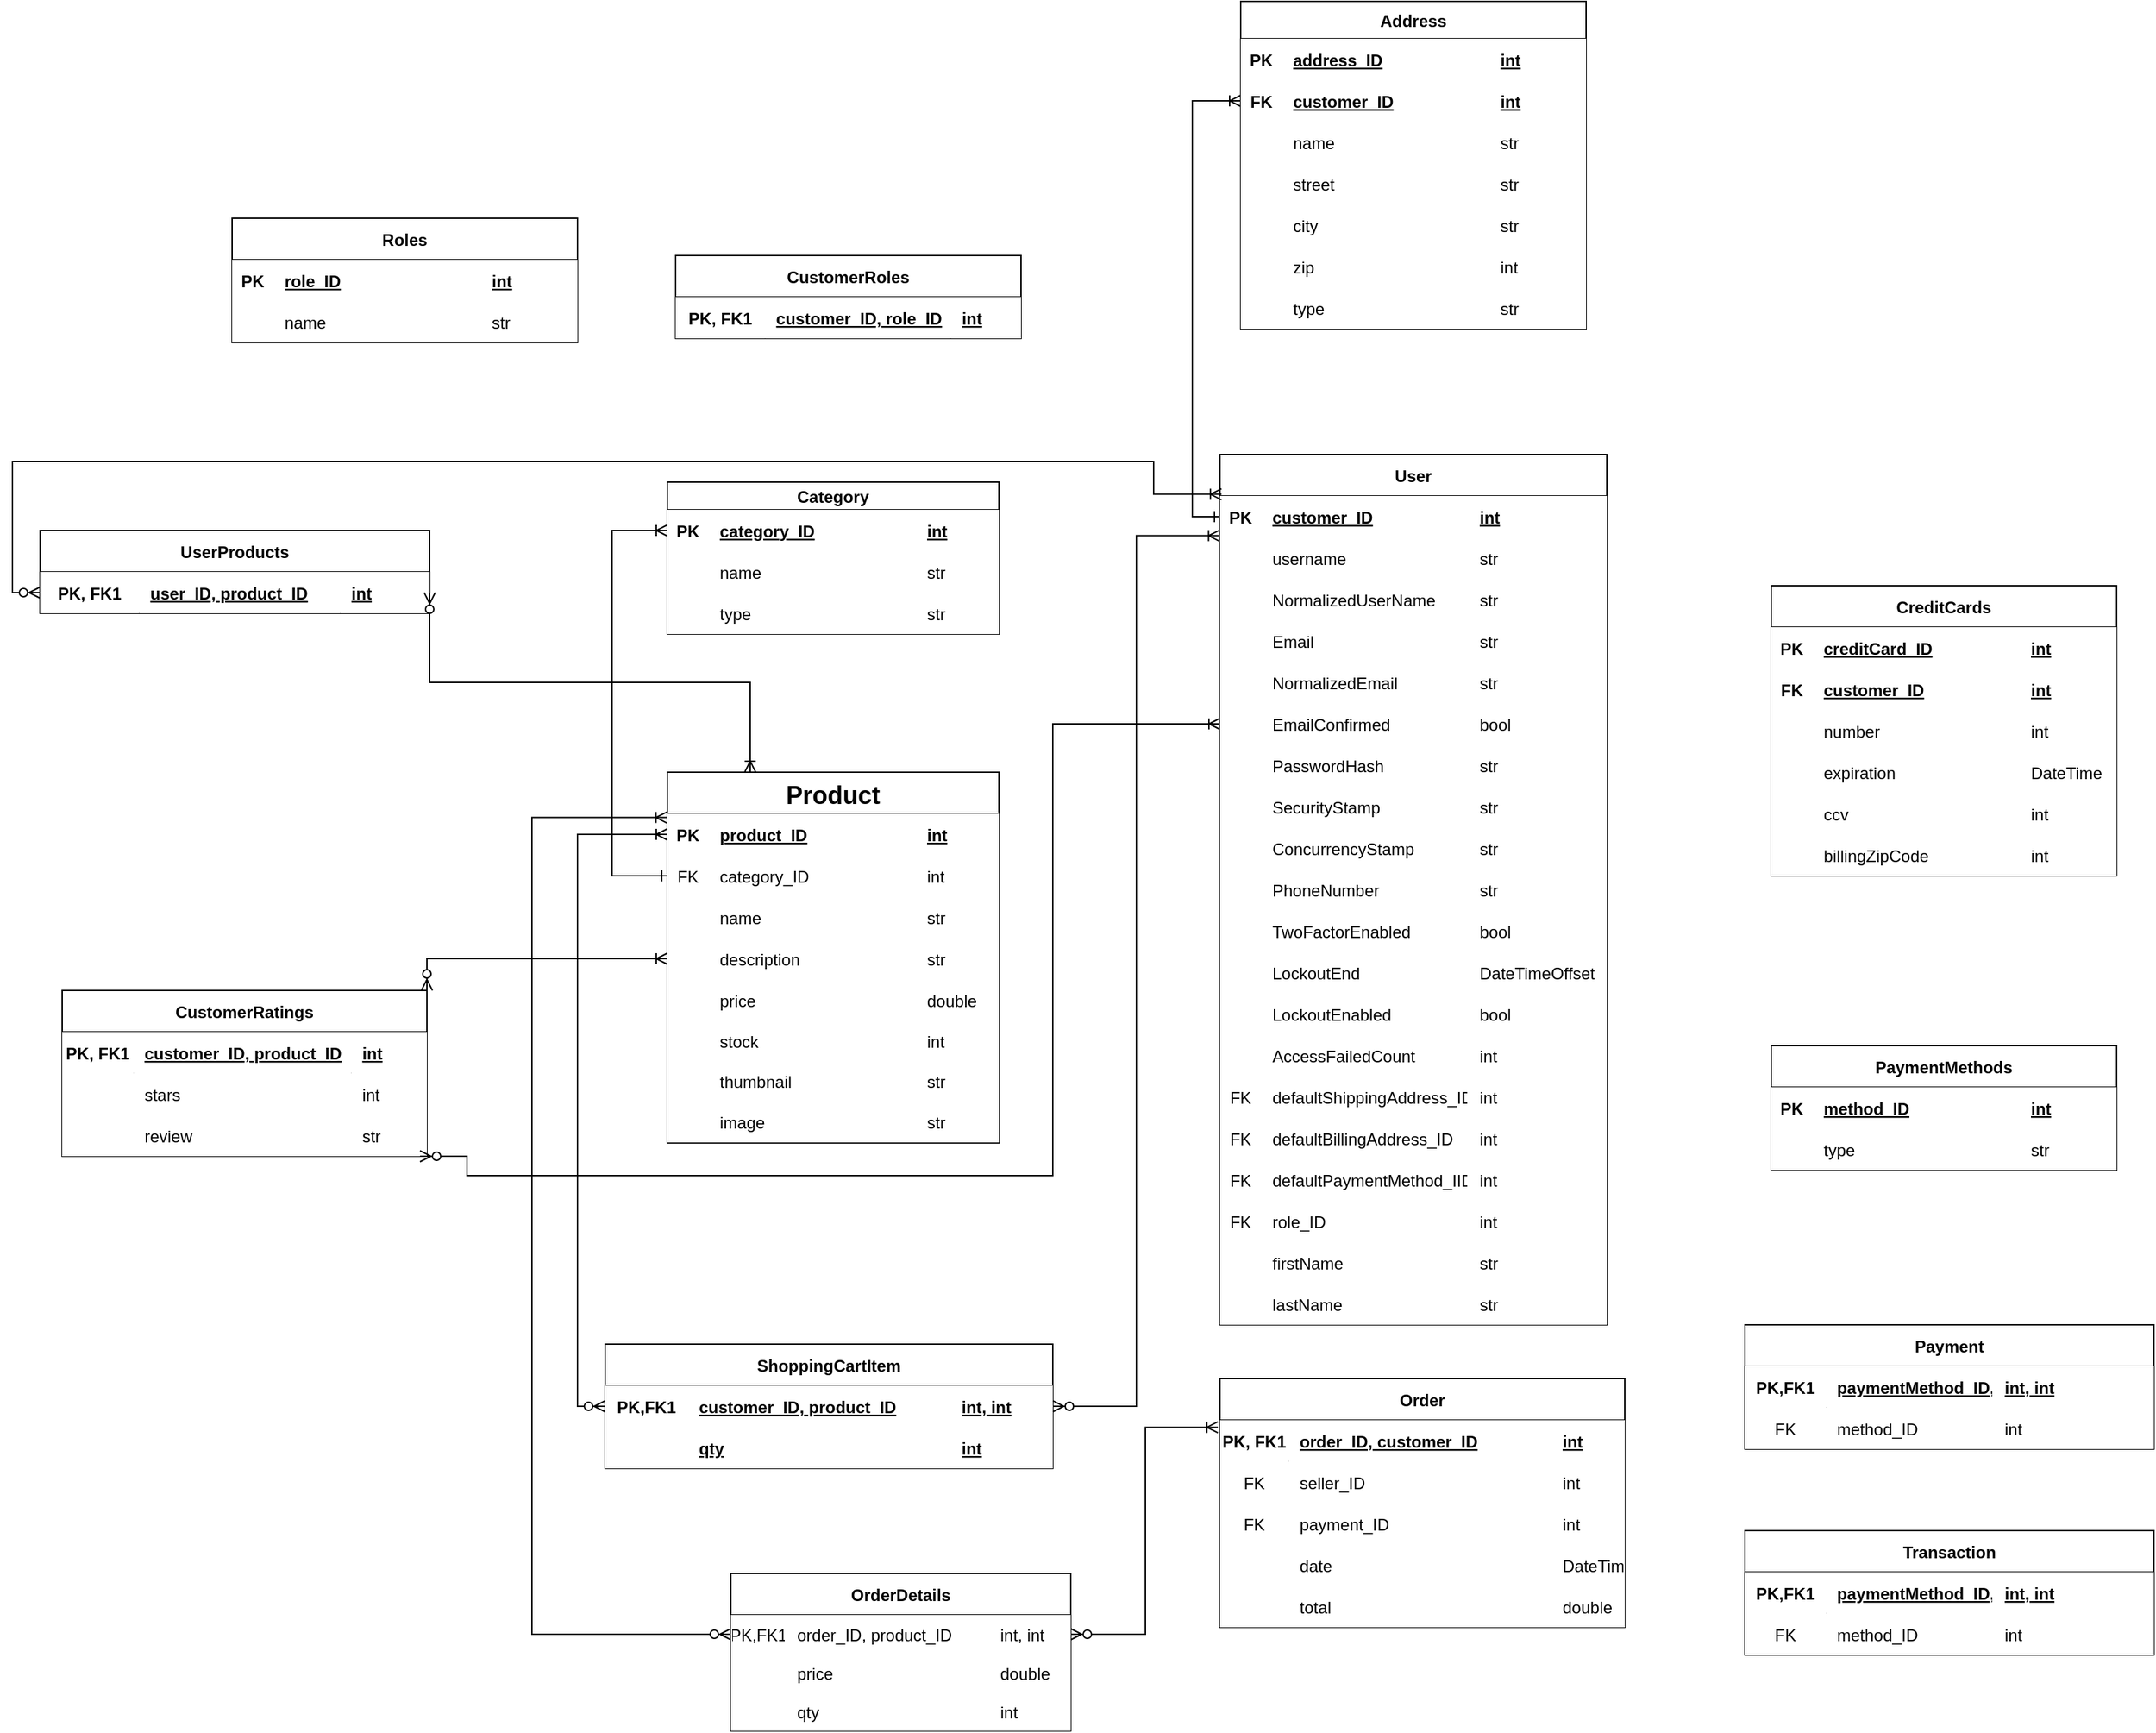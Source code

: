 <mxfile version="15.4.0" type="device"><diagram name="Page-1" id="9f46799a-70d6-7492-0946-bef42562c5a5"><mxGraphModel dx="2079" dy="1392" grid="0" gridSize="10" guides="1" tooltips="1" connect="1" arrows="1" fold="1" page="0" pageScale="1" pageWidth="1100" pageHeight="850" background="none" math="0" shadow="0"><root><mxCell id="0"/><mxCell id="1" parent="0"/><mxCell id="IL17CTFXtStB98ncgZBN-48" value="Order" style="shape=table;startSize=30;container=1;collapsible=1;childLayout=tableLayout;fixedRows=1;rowLines=0;fontStyle=1;align=center;resizeLast=1;" parent="1" vertex="1"><mxGeometry x="400" y="709" width="293" height="180" as="geometry"/></mxCell><mxCell id="IL17CTFXtStB98ncgZBN-49" value="" style="shape=partialRectangle;collapsible=0;dropTarget=0;pointerEvents=0;top=0;left=0;bottom=1;right=0;points=[[0,0.5],[1,0.5]];portConstraint=eastwest;" parent="IL17CTFXtStB98ncgZBN-48" vertex="1"><mxGeometry y="30" width="293" height="30" as="geometry"/></mxCell><mxCell id="IL17CTFXtStB98ncgZBN-50" value="PK, FK1" style="shape=partialRectangle;connectable=0;top=0;left=0;bottom=0;right=0;fontStyle=1;overflow=hidden;" parent="IL17CTFXtStB98ncgZBN-49" vertex="1"><mxGeometry width="49.8" height="30" as="geometry"><mxRectangle width="49.8" height="30" as="alternateBounds"/></mxGeometry></mxCell><mxCell id="IL17CTFXtStB98ncgZBN-51" value="order_ID, customer_ID" style="shape=partialRectangle;connectable=0;top=0;left=0;bottom=0;right=0;align=left;spacingLeft=6;fontStyle=5;overflow=hidden;" parent="IL17CTFXtStB98ncgZBN-49" vertex="1"><mxGeometry x="49.8" width="190.2" height="30" as="geometry"><mxRectangle width="190.2" height="30" as="alternateBounds"/></mxGeometry></mxCell><mxCell id="IL17CTFXtStB98ncgZBN-58" value="int" style="shape=partialRectangle;connectable=0;top=0;left=0;bottom=0;right=0;align=left;spacingLeft=6;fontStyle=5;overflow=hidden;" parent="IL17CTFXtStB98ncgZBN-49" vertex="1"><mxGeometry x="240.0" width="53.0" height="30" as="geometry"><mxRectangle width="53.0" height="30" as="alternateBounds"/></mxGeometry></mxCell><mxCell id="DOAyovM_-bf3jm8sjkIF-190" style="shape=partialRectangle;collapsible=0;dropTarget=0;pointerEvents=0;top=0;left=0;bottom=0;right=0;points=[[0,0.5],[1,0.5]];portConstraint=eastwest;" vertex="1" parent="IL17CTFXtStB98ncgZBN-48"><mxGeometry y="60" width="293" height="30" as="geometry"/></mxCell><mxCell id="DOAyovM_-bf3jm8sjkIF-191" value="FK" style="shape=partialRectangle;connectable=0;top=0;left=0;bottom=0;right=0;editable=1;overflow=hidden;" vertex="1" parent="DOAyovM_-bf3jm8sjkIF-190"><mxGeometry width="49.8" height="30" as="geometry"><mxRectangle width="49.8" height="30" as="alternateBounds"/></mxGeometry></mxCell><mxCell id="DOAyovM_-bf3jm8sjkIF-192" value="seller_ID" style="shape=partialRectangle;connectable=0;top=0;left=0;bottom=0;right=0;align=left;spacingLeft=6;overflow=hidden;" vertex="1" parent="DOAyovM_-bf3jm8sjkIF-190"><mxGeometry x="49.8" width="190.2" height="30" as="geometry"><mxRectangle width="190.2" height="30" as="alternateBounds"/></mxGeometry></mxCell><mxCell id="DOAyovM_-bf3jm8sjkIF-193" value="int" style="shape=partialRectangle;connectable=0;top=0;left=0;bottom=0;right=0;align=left;spacingLeft=6;overflow=hidden;" vertex="1" parent="DOAyovM_-bf3jm8sjkIF-190"><mxGeometry x="240.0" width="53.0" height="30" as="geometry"><mxRectangle width="53.0" height="30" as="alternateBounds"/></mxGeometry></mxCell><mxCell id="tMR-56TyCV172CJ7oM44-127" style="shape=partialRectangle;collapsible=0;dropTarget=0;pointerEvents=0;top=0;left=0;bottom=0;right=0;points=[[0,0.5],[1,0.5]];portConstraint=eastwest;" parent="IL17CTFXtStB98ncgZBN-48" vertex="1"><mxGeometry y="90" width="293" height="30" as="geometry"/></mxCell><mxCell id="tMR-56TyCV172CJ7oM44-128" value="FK" style="shape=partialRectangle;connectable=0;top=0;left=0;bottom=0;right=0;editable=1;overflow=hidden;" parent="tMR-56TyCV172CJ7oM44-127" vertex="1"><mxGeometry width="49.8" height="30" as="geometry"><mxRectangle width="49.8" height="30" as="alternateBounds"/></mxGeometry></mxCell><mxCell id="tMR-56TyCV172CJ7oM44-129" value="payment_ID" style="shape=partialRectangle;connectable=0;top=0;left=0;bottom=0;right=0;align=left;spacingLeft=6;overflow=hidden;" parent="tMR-56TyCV172CJ7oM44-127" vertex="1"><mxGeometry x="49.8" width="190.2" height="30" as="geometry"><mxRectangle width="190.2" height="30" as="alternateBounds"/></mxGeometry></mxCell><mxCell id="tMR-56TyCV172CJ7oM44-130" value="int" style="shape=partialRectangle;connectable=0;top=0;left=0;bottom=0;right=0;align=left;spacingLeft=6;overflow=hidden;" parent="tMR-56TyCV172CJ7oM44-127" vertex="1"><mxGeometry x="240.0" width="53.0" height="30" as="geometry"><mxRectangle width="53.0" height="30" as="alternateBounds"/></mxGeometry></mxCell><mxCell id="IL17CTFXtStB98ncgZBN-55" value="" style="shape=partialRectangle;collapsible=0;dropTarget=0;pointerEvents=0;top=0;left=0;bottom=0;right=0;points=[[0,0.5],[1,0.5]];portConstraint=eastwest;" parent="IL17CTFXtStB98ncgZBN-48" vertex="1"><mxGeometry y="120" width="293" height="30" as="geometry"/></mxCell><mxCell id="IL17CTFXtStB98ncgZBN-56" value="" style="shape=partialRectangle;connectable=0;top=0;left=0;bottom=0;right=0;editable=1;overflow=hidden;" parent="IL17CTFXtStB98ncgZBN-55" vertex="1"><mxGeometry width="49.8" height="30" as="geometry"><mxRectangle width="49.8" height="30" as="alternateBounds"/></mxGeometry></mxCell><mxCell id="IL17CTFXtStB98ncgZBN-57" value="date" style="shape=partialRectangle;connectable=0;top=0;left=0;bottom=0;right=0;align=left;spacingLeft=6;overflow=hidden;" parent="IL17CTFXtStB98ncgZBN-55" vertex="1"><mxGeometry x="49.8" width="190.2" height="30" as="geometry"><mxRectangle width="190.2" height="30" as="alternateBounds"/></mxGeometry></mxCell><mxCell id="IL17CTFXtStB98ncgZBN-60" value="DateTime" style="shape=partialRectangle;connectable=0;top=0;left=0;bottom=0;right=0;align=left;spacingLeft=6;overflow=hidden;" parent="IL17CTFXtStB98ncgZBN-55" vertex="1"><mxGeometry x="240.0" width="53.0" height="30" as="geometry"><mxRectangle width="53.0" height="30" as="alternateBounds"/></mxGeometry></mxCell><mxCell id="DOAyovM_-bf3jm8sjkIF-20" style="shape=partialRectangle;collapsible=0;dropTarget=0;pointerEvents=0;top=0;left=0;bottom=0;right=0;points=[[0,0.5],[1,0.5]];portConstraint=eastwest;" vertex="1" parent="IL17CTFXtStB98ncgZBN-48"><mxGeometry y="150" width="293" height="30" as="geometry"/></mxCell><mxCell id="DOAyovM_-bf3jm8sjkIF-21" style="shape=partialRectangle;connectable=0;top=0;left=0;bottom=0;right=0;editable=1;overflow=hidden;" vertex="1" parent="DOAyovM_-bf3jm8sjkIF-20"><mxGeometry width="49.8" height="30" as="geometry"><mxRectangle width="49.8" height="30" as="alternateBounds"/></mxGeometry></mxCell><mxCell id="DOAyovM_-bf3jm8sjkIF-22" value="total" style="shape=partialRectangle;connectable=0;top=0;left=0;bottom=0;right=0;align=left;spacingLeft=6;overflow=hidden;" vertex="1" parent="DOAyovM_-bf3jm8sjkIF-20"><mxGeometry x="49.8" width="190.2" height="30" as="geometry"><mxRectangle width="190.2" height="30" as="alternateBounds"/></mxGeometry></mxCell><mxCell id="DOAyovM_-bf3jm8sjkIF-23" value="double" style="shape=partialRectangle;connectable=0;top=0;left=0;bottom=0;right=0;align=left;spacingLeft=6;overflow=hidden;" vertex="1" parent="DOAyovM_-bf3jm8sjkIF-20"><mxGeometry x="240.0" width="53.0" height="30" as="geometry"><mxRectangle width="53.0" height="30" as="alternateBounds"/></mxGeometry></mxCell><mxCell id="IL17CTFXtStB98ncgZBN-100" value="User" style="shape=table;startSize=30;container=1;collapsible=1;childLayout=tableLayout;fixedRows=1;rowLines=0;fontStyle=1;align=center;resizeLast=1;" parent="1" vertex="1"><mxGeometry x="400" y="40" width="280" height="630" as="geometry"/></mxCell><mxCell id="IL17CTFXtStB98ncgZBN-101" value="" style="shape=partialRectangle;collapsible=0;dropTarget=0;pointerEvents=0;top=0;left=0;bottom=1;right=0;points=[[0,0.5],[1,0.5]];portConstraint=eastwest;" parent="IL17CTFXtStB98ncgZBN-100" vertex="1"><mxGeometry y="30" width="280" height="30" as="geometry"/></mxCell><mxCell id="IL17CTFXtStB98ncgZBN-102" value="PK" style="shape=partialRectangle;connectable=0;top=0;left=0;bottom=0;right=0;fontStyle=1;overflow=hidden;" parent="IL17CTFXtStB98ncgZBN-101" vertex="1"><mxGeometry width="30" height="30" as="geometry"><mxRectangle width="30" height="30" as="alternateBounds"/></mxGeometry></mxCell><mxCell id="IL17CTFXtStB98ncgZBN-103" value="customer_ID" style="shape=partialRectangle;connectable=0;top=0;left=0;bottom=0;right=0;align=left;spacingLeft=6;fontStyle=5;overflow=hidden;" parent="IL17CTFXtStB98ncgZBN-101" vertex="1"><mxGeometry x="30" width="150" height="30" as="geometry"><mxRectangle width="150" height="30" as="alternateBounds"/></mxGeometry></mxCell><mxCell id="IL17CTFXtStB98ncgZBN-104" value="int" style="shape=partialRectangle;connectable=0;top=0;left=0;bottom=0;right=0;align=left;spacingLeft=6;fontStyle=5;overflow=hidden;" parent="IL17CTFXtStB98ncgZBN-101" vertex="1"><mxGeometry x="180" width="100" height="30" as="geometry"><mxRectangle width="100" height="30" as="alternateBounds"/></mxGeometry></mxCell><mxCell id="IL17CTFXtStB98ncgZBN-105" value="" style="shape=partialRectangle;collapsible=0;dropTarget=0;pointerEvents=0;top=0;left=0;bottom=0;right=0;points=[[0,0.5],[1,0.5]];portConstraint=eastwest;" parent="IL17CTFXtStB98ncgZBN-100" vertex="1"><mxGeometry y="60" width="280" height="30" as="geometry"/></mxCell><mxCell id="IL17CTFXtStB98ncgZBN-106" value="" style="shape=partialRectangle;connectable=0;top=0;left=0;bottom=0;right=0;editable=1;overflow=hidden;" parent="IL17CTFXtStB98ncgZBN-105" vertex="1"><mxGeometry width="30" height="30" as="geometry"><mxRectangle width="30" height="30" as="alternateBounds"/></mxGeometry></mxCell><mxCell id="IL17CTFXtStB98ncgZBN-107" value="username" style="shape=partialRectangle;connectable=0;top=0;left=0;bottom=0;right=0;align=left;spacingLeft=6;overflow=hidden;" parent="IL17CTFXtStB98ncgZBN-105" vertex="1"><mxGeometry x="30" width="150" height="30" as="geometry"><mxRectangle width="150" height="30" as="alternateBounds"/></mxGeometry></mxCell><mxCell id="IL17CTFXtStB98ncgZBN-108" value="str" style="shape=partialRectangle;connectable=0;top=0;left=0;bottom=0;right=0;align=left;spacingLeft=6;overflow=hidden;" parent="IL17CTFXtStB98ncgZBN-105" vertex="1"><mxGeometry x="180" width="100" height="30" as="geometry"><mxRectangle width="100" height="30" as="alternateBounds"/></mxGeometry></mxCell><mxCell id="tMR-56TyCV172CJ7oM44-115" style="shape=partialRectangle;collapsible=0;dropTarget=0;pointerEvents=0;top=0;left=0;bottom=0;right=0;points=[[0,0.5],[1,0.5]];portConstraint=eastwest;" parent="IL17CTFXtStB98ncgZBN-100" vertex="1"><mxGeometry y="90" width="280" height="30" as="geometry"/></mxCell><mxCell id="tMR-56TyCV172CJ7oM44-116" style="shape=partialRectangle;connectable=0;top=0;left=0;bottom=0;right=0;editable=1;overflow=hidden;" parent="tMR-56TyCV172CJ7oM44-115" vertex="1"><mxGeometry width="30" height="30" as="geometry"><mxRectangle width="30" height="30" as="alternateBounds"/></mxGeometry></mxCell><mxCell id="tMR-56TyCV172CJ7oM44-117" value="NormalizedUserName" style="shape=partialRectangle;connectable=0;top=0;left=0;bottom=0;right=0;align=left;spacingLeft=6;overflow=hidden;" parent="tMR-56TyCV172CJ7oM44-115" vertex="1"><mxGeometry x="30" width="150" height="30" as="geometry"><mxRectangle width="150" height="30" as="alternateBounds"/></mxGeometry></mxCell><mxCell id="tMR-56TyCV172CJ7oM44-118" value="str" style="shape=partialRectangle;connectable=0;top=0;left=0;bottom=0;right=0;align=left;spacingLeft=6;overflow=hidden;" parent="tMR-56TyCV172CJ7oM44-115" vertex="1"><mxGeometry x="180" width="100" height="30" as="geometry"><mxRectangle width="100" height="30" as="alternateBounds"/></mxGeometry></mxCell><mxCell id="tMR-56TyCV172CJ7oM44-111" style="shape=partialRectangle;collapsible=0;dropTarget=0;pointerEvents=0;top=0;left=0;bottom=0;right=0;points=[[0,0.5],[1,0.5]];portConstraint=eastwest;" parent="IL17CTFXtStB98ncgZBN-100" vertex="1"><mxGeometry y="120" width="280" height="30" as="geometry"/></mxCell><mxCell id="tMR-56TyCV172CJ7oM44-112" style="shape=partialRectangle;connectable=0;top=0;left=0;bottom=0;right=0;editable=1;overflow=hidden;" parent="tMR-56TyCV172CJ7oM44-111" vertex="1"><mxGeometry width="30" height="30" as="geometry"><mxRectangle width="30" height="30" as="alternateBounds"/></mxGeometry></mxCell><mxCell id="tMR-56TyCV172CJ7oM44-113" value="Email" style="shape=partialRectangle;connectable=0;top=0;left=0;bottom=0;right=0;align=left;spacingLeft=6;overflow=hidden;" parent="tMR-56TyCV172CJ7oM44-111" vertex="1"><mxGeometry x="30" width="150" height="30" as="geometry"><mxRectangle width="150" height="30" as="alternateBounds"/></mxGeometry></mxCell><mxCell id="tMR-56TyCV172CJ7oM44-114" value="str" style="shape=partialRectangle;connectable=0;top=0;left=0;bottom=0;right=0;align=left;spacingLeft=6;overflow=hidden;" parent="tMR-56TyCV172CJ7oM44-111" vertex="1"><mxGeometry x="180" width="100" height="30" as="geometry"><mxRectangle width="100" height="30" as="alternateBounds"/></mxGeometry></mxCell><mxCell id="tMR-56TyCV172CJ7oM44-107" style="shape=partialRectangle;collapsible=0;dropTarget=0;pointerEvents=0;top=0;left=0;bottom=0;right=0;points=[[0,0.5],[1,0.5]];portConstraint=eastwest;" parent="IL17CTFXtStB98ncgZBN-100" vertex="1"><mxGeometry y="150" width="280" height="30" as="geometry"/></mxCell><mxCell id="tMR-56TyCV172CJ7oM44-108" style="shape=partialRectangle;connectable=0;top=0;left=0;bottom=0;right=0;editable=1;overflow=hidden;" parent="tMR-56TyCV172CJ7oM44-107" vertex="1"><mxGeometry width="30" height="30" as="geometry"><mxRectangle width="30" height="30" as="alternateBounds"/></mxGeometry></mxCell><mxCell id="tMR-56TyCV172CJ7oM44-109" value="NormalizedEmail" style="shape=partialRectangle;connectable=0;top=0;left=0;bottom=0;right=0;align=left;spacingLeft=6;overflow=hidden;" parent="tMR-56TyCV172CJ7oM44-107" vertex="1"><mxGeometry x="30" width="150" height="30" as="geometry"><mxRectangle width="150" height="30" as="alternateBounds"/></mxGeometry></mxCell><mxCell id="tMR-56TyCV172CJ7oM44-110" value="str" style="shape=partialRectangle;connectable=0;top=0;left=0;bottom=0;right=0;align=left;spacingLeft=6;overflow=hidden;" parent="tMR-56TyCV172CJ7oM44-107" vertex="1"><mxGeometry x="180" width="100" height="30" as="geometry"><mxRectangle width="100" height="30" as="alternateBounds"/></mxGeometry></mxCell><mxCell id="tMR-56TyCV172CJ7oM44-103" style="shape=partialRectangle;collapsible=0;dropTarget=0;pointerEvents=0;top=0;left=0;bottom=0;right=0;points=[[0,0.5],[1,0.5]];portConstraint=eastwest;" parent="IL17CTFXtStB98ncgZBN-100" vertex="1"><mxGeometry y="180" width="280" height="30" as="geometry"/></mxCell><mxCell id="tMR-56TyCV172CJ7oM44-104" style="shape=partialRectangle;connectable=0;top=0;left=0;bottom=0;right=0;editable=1;overflow=hidden;" parent="tMR-56TyCV172CJ7oM44-103" vertex="1"><mxGeometry width="30" height="30" as="geometry"><mxRectangle width="30" height="30" as="alternateBounds"/></mxGeometry></mxCell><mxCell id="tMR-56TyCV172CJ7oM44-105" value="EmailConfirmed" style="shape=partialRectangle;connectable=0;top=0;left=0;bottom=0;right=0;align=left;spacingLeft=6;overflow=hidden;" parent="tMR-56TyCV172CJ7oM44-103" vertex="1"><mxGeometry x="30" width="150" height="30" as="geometry"><mxRectangle width="150" height="30" as="alternateBounds"/></mxGeometry></mxCell><mxCell id="tMR-56TyCV172CJ7oM44-106" value="bool" style="shape=partialRectangle;connectable=0;top=0;left=0;bottom=0;right=0;align=left;spacingLeft=6;overflow=hidden;" parent="tMR-56TyCV172CJ7oM44-103" vertex="1"><mxGeometry x="180" width="100" height="30" as="geometry"><mxRectangle width="100" height="30" as="alternateBounds"/></mxGeometry></mxCell><mxCell id="tMR-56TyCV172CJ7oM44-99" style="shape=partialRectangle;collapsible=0;dropTarget=0;pointerEvents=0;top=0;left=0;bottom=0;right=0;points=[[0,0.5],[1,0.5]];portConstraint=eastwest;" parent="IL17CTFXtStB98ncgZBN-100" vertex="1"><mxGeometry y="210" width="280" height="30" as="geometry"/></mxCell><mxCell id="tMR-56TyCV172CJ7oM44-100" style="shape=partialRectangle;connectable=0;top=0;left=0;bottom=0;right=0;editable=1;overflow=hidden;" parent="tMR-56TyCV172CJ7oM44-99" vertex="1"><mxGeometry width="30" height="30" as="geometry"><mxRectangle width="30" height="30" as="alternateBounds"/></mxGeometry></mxCell><mxCell id="tMR-56TyCV172CJ7oM44-101" value="PasswordHash" style="shape=partialRectangle;connectable=0;top=0;left=0;bottom=0;right=0;align=left;spacingLeft=6;overflow=hidden;" parent="tMR-56TyCV172CJ7oM44-99" vertex="1"><mxGeometry x="30" width="150" height="30" as="geometry"><mxRectangle width="150" height="30" as="alternateBounds"/></mxGeometry></mxCell><mxCell id="tMR-56TyCV172CJ7oM44-102" value="str" style="shape=partialRectangle;connectable=0;top=0;left=0;bottom=0;right=0;align=left;spacingLeft=6;overflow=hidden;" parent="tMR-56TyCV172CJ7oM44-99" vertex="1"><mxGeometry x="180" width="100" height="30" as="geometry"><mxRectangle width="100" height="30" as="alternateBounds"/></mxGeometry></mxCell><mxCell id="tMR-56TyCV172CJ7oM44-95" style="shape=partialRectangle;collapsible=0;dropTarget=0;pointerEvents=0;top=0;left=0;bottom=0;right=0;points=[[0,0.5],[1,0.5]];portConstraint=eastwest;" parent="IL17CTFXtStB98ncgZBN-100" vertex="1"><mxGeometry y="240" width="280" height="30" as="geometry"/></mxCell><mxCell id="tMR-56TyCV172CJ7oM44-96" style="shape=partialRectangle;connectable=0;top=0;left=0;bottom=0;right=0;editable=1;overflow=hidden;" parent="tMR-56TyCV172CJ7oM44-95" vertex="1"><mxGeometry width="30" height="30" as="geometry"><mxRectangle width="30" height="30" as="alternateBounds"/></mxGeometry></mxCell><mxCell id="tMR-56TyCV172CJ7oM44-97" value="SecurityStamp" style="shape=partialRectangle;connectable=0;top=0;left=0;bottom=0;right=0;align=left;spacingLeft=6;overflow=hidden;" parent="tMR-56TyCV172CJ7oM44-95" vertex="1"><mxGeometry x="30" width="150" height="30" as="geometry"><mxRectangle width="150" height="30" as="alternateBounds"/></mxGeometry></mxCell><mxCell id="tMR-56TyCV172CJ7oM44-98" value="str" style="shape=partialRectangle;connectable=0;top=0;left=0;bottom=0;right=0;align=left;spacingLeft=6;overflow=hidden;" parent="tMR-56TyCV172CJ7oM44-95" vertex="1"><mxGeometry x="180" width="100" height="30" as="geometry"><mxRectangle width="100" height="30" as="alternateBounds"/></mxGeometry></mxCell><mxCell id="tMR-56TyCV172CJ7oM44-91" style="shape=partialRectangle;collapsible=0;dropTarget=0;pointerEvents=0;top=0;left=0;bottom=0;right=0;points=[[0,0.5],[1,0.5]];portConstraint=eastwest;" parent="IL17CTFXtStB98ncgZBN-100" vertex="1"><mxGeometry y="270" width="280" height="30" as="geometry"/></mxCell><mxCell id="tMR-56TyCV172CJ7oM44-92" style="shape=partialRectangle;connectable=0;top=0;left=0;bottom=0;right=0;editable=1;overflow=hidden;" parent="tMR-56TyCV172CJ7oM44-91" vertex="1"><mxGeometry width="30" height="30" as="geometry"><mxRectangle width="30" height="30" as="alternateBounds"/></mxGeometry></mxCell><mxCell id="tMR-56TyCV172CJ7oM44-93" value="ConcurrencyStamp" style="shape=partialRectangle;connectable=0;top=0;left=0;bottom=0;right=0;align=left;spacingLeft=6;overflow=hidden;" parent="tMR-56TyCV172CJ7oM44-91" vertex="1"><mxGeometry x="30" width="150" height="30" as="geometry"><mxRectangle width="150" height="30" as="alternateBounds"/></mxGeometry></mxCell><mxCell id="tMR-56TyCV172CJ7oM44-94" value="str" style="shape=partialRectangle;connectable=0;top=0;left=0;bottom=0;right=0;align=left;spacingLeft=6;overflow=hidden;" parent="tMR-56TyCV172CJ7oM44-91" vertex="1"><mxGeometry x="180" width="100" height="30" as="geometry"><mxRectangle width="100" height="30" as="alternateBounds"/></mxGeometry></mxCell><mxCell id="tMR-56TyCV172CJ7oM44-87" style="shape=partialRectangle;collapsible=0;dropTarget=0;pointerEvents=0;top=0;left=0;bottom=0;right=0;points=[[0,0.5],[1,0.5]];portConstraint=eastwest;" parent="IL17CTFXtStB98ncgZBN-100" vertex="1"><mxGeometry y="300" width="280" height="30" as="geometry"/></mxCell><mxCell id="tMR-56TyCV172CJ7oM44-88" style="shape=partialRectangle;connectable=0;top=0;left=0;bottom=0;right=0;editable=1;overflow=hidden;" parent="tMR-56TyCV172CJ7oM44-87" vertex="1"><mxGeometry width="30" height="30" as="geometry"><mxRectangle width="30" height="30" as="alternateBounds"/></mxGeometry></mxCell><mxCell id="tMR-56TyCV172CJ7oM44-89" value="PhoneNumber" style="shape=partialRectangle;connectable=0;top=0;left=0;bottom=0;right=0;align=left;spacingLeft=6;overflow=hidden;" parent="tMR-56TyCV172CJ7oM44-87" vertex="1"><mxGeometry x="30" width="150" height="30" as="geometry"><mxRectangle width="150" height="30" as="alternateBounds"/></mxGeometry></mxCell><mxCell id="tMR-56TyCV172CJ7oM44-90" value="str" style="shape=partialRectangle;connectable=0;top=0;left=0;bottom=0;right=0;align=left;spacingLeft=6;overflow=hidden;" parent="tMR-56TyCV172CJ7oM44-87" vertex="1"><mxGeometry x="180" width="100" height="30" as="geometry"><mxRectangle width="100" height="30" as="alternateBounds"/></mxGeometry></mxCell><mxCell id="tMR-56TyCV172CJ7oM44-83" style="shape=partialRectangle;collapsible=0;dropTarget=0;pointerEvents=0;top=0;left=0;bottom=0;right=0;points=[[0,0.5],[1,0.5]];portConstraint=eastwest;" parent="IL17CTFXtStB98ncgZBN-100" vertex="1"><mxGeometry y="330" width="280" height="30" as="geometry"/></mxCell><mxCell id="tMR-56TyCV172CJ7oM44-84" style="shape=partialRectangle;connectable=0;top=0;left=0;bottom=0;right=0;editable=1;overflow=hidden;" parent="tMR-56TyCV172CJ7oM44-83" vertex="1"><mxGeometry width="30" height="30" as="geometry"><mxRectangle width="30" height="30" as="alternateBounds"/></mxGeometry></mxCell><mxCell id="tMR-56TyCV172CJ7oM44-85" value="TwoFactorEnabled" style="shape=partialRectangle;connectable=0;top=0;left=0;bottom=0;right=0;align=left;spacingLeft=6;overflow=hidden;" parent="tMR-56TyCV172CJ7oM44-83" vertex="1"><mxGeometry x="30" width="150" height="30" as="geometry"><mxRectangle width="150" height="30" as="alternateBounds"/></mxGeometry></mxCell><mxCell id="tMR-56TyCV172CJ7oM44-86" value="bool" style="shape=partialRectangle;connectable=0;top=0;left=0;bottom=0;right=0;align=left;spacingLeft=6;overflow=hidden;" parent="tMR-56TyCV172CJ7oM44-83" vertex="1"><mxGeometry x="180" width="100" height="30" as="geometry"><mxRectangle width="100" height="30" as="alternateBounds"/></mxGeometry></mxCell><mxCell id="tMR-56TyCV172CJ7oM44-79" style="shape=partialRectangle;collapsible=0;dropTarget=0;pointerEvents=0;top=0;left=0;bottom=0;right=0;points=[[0,0.5],[1,0.5]];portConstraint=eastwest;" parent="IL17CTFXtStB98ncgZBN-100" vertex="1"><mxGeometry y="360" width="280" height="30" as="geometry"/></mxCell><mxCell id="tMR-56TyCV172CJ7oM44-80" style="shape=partialRectangle;connectable=0;top=0;left=0;bottom=0;right=0;editable=1;overflow=hidden;" parent="tMR-56TyCV172CJ7oM44-79" vertex="1"><mxGeometry width="30" height="30" as="geometry"><mxRectangle width="30" height="30" as="alternateBounds"/></mxGeometry></mxCell><mxCell id="tMR-56TyCV172CJ7oM44-81" value="LockoutEnd" style="shape=partialRectangle;connectable=0;top=0;left=0;bottom=0;right=0;align=left;spacingLeft=6;overflow=hidden;" parent="tMR-56TyCV172CJ7oM44-79" vertex="1"><mxGeometry x="30" width="150" height="30" as="geometry"><mxRectangle width="150" height="30" as="alternateBounds"/></mxGeometry></mxCell><mxCell id="tMR-56TyCV172CJ7oM44-82" value="DateTimeOffset" style="shape=partialRectangle;connectable=0;top=0;left=0;bottom=0;right=0;align=left;spacingLeft=6;overflow=hidden;" parent="tMR-56TyCV172CJ7oM44-79" vertex="1"><mxGeometry x="180" width="100" height="30" as="geometry"><mxRectangle width="100" height="30" as="alternateBounds"/></mxGeometry></mxCell><mxCell id="tMR-56TyCV172CJ7oM44-75" style="shape=partialRectangle;collapsible=0;dropTarget=0;pointerEvents=0;top=0;left=0;bottom=0;right=0;points=[[0,0.5],[1,0.5]];portConstraint=eastwest;" parent="IL17CTFXtStB98ncgZBN-100" vertex="1"><mxGeometry y="390" width="280" height="30" as="geometry"/></mxCell><mxCell id="tMR-56TyCV172CJ7oM44-76" style="shape=partialRectangle;connectable=0;top=0;left=0;bottom=0;right=0;editable=1;overflow=hidden;" parent="tMR-56TyCV172CJ7oM44-75" vertex="1"><mxGeometry width="30" height="30" as="geometry"><mxRectangle width="30" height="30" as="alternateBounds"/></mxGeometry></mxCell><mxCell id="tMR-56TyCV172CJ7oM44-77" value="LockoutEnabled" style="shape=partialRectangle;connectable=0;top=0;left=0;bottom=0;right=0;align=left;spacingLeft=6;overflow=hidden;" parent="tMR-56TyCV172CJ7oM44-75" vertex="1"><mxGeometry x="30" width="150" height="30" as="geometry"><mxRectangle width="150" height="30" as="alternateBounds"/></mxGeometry></mxCell><mxCell id="tMR-56TyCV172CJ7oM44-78" value="bool" style="shape=partialRectangle;connectable=0;top=0;left=0;bottom=0;right=0;align=left;spacingLeft=6;overflow=hidden;" parent="tMR-56TyCV172CJ7oM44-75" vertex="1"><mxGeometry x="180" width="100" height="30" as="geometry"><mxRectangle width="100" height="30" as="alternateBounds"/></mxGeometry></mxCell><mxCell id="tMR-56TyCV172CJ7oM44-71" style="shape=partialRectangle;collapsible=0;dropTarget=0;pointerEvents=0;top=0;left=0;bottom=0;right=0;points=[[0,0.5],[1,0.5]];portConstraint=eastwest;" parent="IL17CTFXtStB98ncgZBN-100" vertex="1"><mxGeometry y="420" width="280" height="30" as="geometry"/></mxCell><mxCell id="tMR-56TyCV172CJ7oM44-72" style="shape=partialRectangle;connectable=0;top=0;left=0;bottom=0;right=0;editable=1;overflow=hidden;" parent="tMR-56TyCV172CJ7oM44-71" vertex="1"><mxGeometry width="30" height="30" as="geometry"><mxRectangle width="30" height="30" as="alternateBounds"/></mxGeometry></mxCell><mxCell id="tMR-56TyCV172CJ7oM44-73" value="AccessFailedCount" style="shape=partialRectangle;connectable=0;top=0;left=0;bottom=0;right=0;align=left;spacingLeft=6;overflow=hidden;" parent="tMR-56TyCV172CJ7oM44-71" vertex="1"><mxGeometry x="30" width="150" height="30" as="geometry"><mxRectangle width="150" height="30" as="alternateBounds"/></mxGeometry></mxCell><mxCell id="tMR-56TyCV172CJ7oM44-74" value="int" style="shape=partialRectangle;connectable=0;top=0;left=0;bottom=0;right=0;align=left;spacingLeft=6;overflow=hidden;" parent="tMR-56TyCV172CJ7oM44-71" vertex="1"><mxGeometry x="180" width="100" height="30" as="geometry"><mxRectangle width="100" height="30" as="alternateBounds"/></mxGeometry></mxCell><mxCell id="IL17CTFXtStB98ncgZBN-109" value="" style="shape=partialRectangle;collapsible=0;dropTarget=0;pointerEvents=0;top=0;left=0;bottom=0;right=0;points=[[0,0.5],[1,0.5]];portConstraint=eastwest;" parent="IL17CTFXtStB98ncgZBN-100" vertex="1"><mxGeometry y="450" width="280" height="30" as="geometry"/></mxCell><mxCell id="IL17CTFXtStB98ncgZBN-110" value="FK" style="shape=partialRectangle;connectable=0;top=0;left=0;bottom=0;right=0;editable=1;overflow=hidden;" parent="IL17CTFXtStB98ncgZBN-109" vertex="1"><mxGeometry width="30" height="30" as="geometry"><mxRectangle width="30" height="30" as="alternateBounds"/></mxGeometry></mxCell><mxCell id="IL17CTFXtStB98ncgZBN-111" value="defaultShippingAddress_ID" style="shape=partialRectangle;connectable=0;top=0;left=0;bottom=0;right=0;align=left;spacingLeft=6;overflow=hidden;" parent="IL17CTFXtStB98ncgZBN-109" vertex="1"><mxGeometry x="30" width="150" height="30" as="geometry"><mxRectangle width="150" height="30" as="alternateBounds"/></mxGeometry></mxCell><mxCell id="IL17CTFXtStB98ncgZBN-112" value="int" style="shape=partialRectangle;connectable=0;top=0;left=0;bottom=0;right=0;align=left;spacingLeft=6;overflow=hidden;" parent="IL17CTFXtStB98ncgZBN-109" vertex="1"><mxGeometry x="180" width="100" height="30" as="geometry"><mxRectangle width="100" height="30" as="alternateBounds"/></mxGeometry></mxCell><mxCell id="DOAyovM_-bf3jm8sjkIF-28" style="shape=partialRectangle;collapsible=0;dropTarget=0;pointerEvents=0;top=0;left=0;bottom=0;right=0;points=[[0,0.5],[1,0.5]];portConstraint=eastwest;" vertex="1" parent="IL17CTFXtStB98ncgZBN-100"><mxGeometry y="480" width="280" height="30" as="geometry"/></mxCell><mxCell id="DOAyovM_-bf3jm8sjkIF-29" value="FK" style="shape=partialRectangle;connectable=0;top=0;left=0;bottom=0;right=0;editable=1;overflow=hidden;" vertex="1" parent="DOAyovM_-bf3jm8sjkIF-28"><mxGeometry width="30" height="30" as="geometry"><mxRectangle width="30" height="30" as="alternateBounds"/></mxGeometry></mxCell><mxCell id="DOAyovM_-bf3jm8sjkIF-30" value="defaultBillingAddress_ID" style="shape=partialRectangle;connectable=0;top=0;left=0;bottom=0;right=0;align=left;spacingLeft=6;overflow=hidden;" vertex="1" parent="DOAyovM_-bf3jm8sjkIF-28"><mxGeometry x="30" width="150" height="30" as="geometry"><mxRectangle width="150" height="30" as="alternateBounds"/></mxGeometry></mxCell><mxCell id="DOAyovM_-bf3jm8sjkIF-31" value="int" style="shape=partialRectangle;connectable=0;top=0;left=0;bottom=0;right=0;align=left;spacingLeft=6;overflow=hidden;" vertex="1" parent="DOAyovM_-bf3jm8sjkIF-28"><mxGeometry x="180" width="100" height="30" as="geometry"><mxRectangle width="100" height="30" as="alternateBounds"/></mxGeometry></mxCell><mxCell id="tMR-56TyCV172CJ7oM44-131" style="shape=partialRectangle;collapsible=0;dropTarget=0;pointerEvents=0;top=0;left=0;bottom=0;right=0;points=[[0,0.5],[1,0.5]];portConstraint=eastwest;" parent="IL17CTFXtStB98ncgZBN-100" vertex="1"><mxGeometry y="510" width="280" height="30" as="geometry"/></mxCell><mxCell id="tMR-56TyCV172CJ7oM44-132" value="FK" style="shape=partialRectangle;connectable=0;top=0;left=0;bottom=0;right=0;editable=1;overflow=hidden;" parent="tMR-56TyCV172CJ7oM44-131" vertex="1"><mxGeometry width="30" height="30" as="geometry"><mxRectangle width="30" height="30" as="alternateBounds"/></mxGeometry></mxCell><mxCell id="tMR-56TyCV172CJ7oM44-133" value="defaultPaymentMethod_IID" style="shape=partialRectangle;connectable=0;top=0;left=0;bottom=0;right=0;align=left;spacingLeft=6;overflow=hidden;" parent="tMR-56TyCV172CJ7oM44-131" vertex="1"><mxGeometry x="30" width="150" height="30" as="geometry"><mxRectangle width="150" height="30" as="alternateBounds"/></mxGeometry></mxCell><mxCell id="tMR-56TyCV172CJ7oM44-134" value="int" style="shape=partialRectangle;connectable=0;top=0;left=0;bottom=0;right=0;align=left;spacingLeft=6;overflow=hidden;" parent="tMR-56TyCV172CJ7oM44-131" vertex="1"><mxGeometry x="180" width="100" height="30" as="geometry"><mxRectangle width="100" height="30" as="alternateBounds"/></mxGeometry></mxCell><mxCell id="DOAyovM_-bf3jm8sjkIF-284" style="shape=partialRectangle;collapsible=0;dropTarget=0;pointerEvents=0;top=0;left=0;bottom=0;right=0;points=[[0,0.5],[1,0.5]];portConstraint=eastwest;" vertex="1" parent="IL17CTFXtStB98ncgZBN-100"><mxGeometry y="540" width="280" height="30" as="geometry"/></mxCell><mxCell id="DOAyovM_-bf3jm8sjkIF-285" value="FK" style="shape=partialRectangle;connectable=0;top=0;left=0;bottom=0;right=0;editable=1;overflow=hidden;" vertex="1" parent="DOAyovM_-bf3jm8sjkIF-284"><mxGeometry width="30" height="30" as="geometry"><mxRectangle width="30" height="30" as="alternateBounds"/></mxGeometry></mxCell><mxCell id="DOAyovM_-bf3jm8sjkIF-286" value="role_ID" style="shape=partialRectangle;connectable=0;top=0;left=0;bottom=0;right=0;align=left;spacingLeft=6;overflow=hidden;" vertex="1" parent="DOAyovM_-bf3jm8sjkIF-284"><mxGeometry x="30" width="150" height="30" as="geometry"><mxRectangle width="150" height="30" as="alternateBounds"/></mxGeometry></mxCell><mxCell id="DOAyovM_-bf3jm8sjkIF-287" value="int" style="shape=partialRectangle;connectable=0;top=0;left=0;bottom=0;right=0;align=left;spacingLeft=6;overflow=hidden;" vertex="1" parent="DOAyovM_-bf3jm8sjkIF-284"><mxGeometry x="180" width="100" height="30" as="geometry"><mxRectangle width="100" height="30" as="alternateBounds"/></mxGeometry></mxCell><mxCell id="IL17CTFXtStB98ncgZBN-164" style="shape=partialRectangle;collapsible=0;dropTarget=0;pointerEvents=0;top=0;left=0;bottom=0;right=0;points=[[0,0.5],[1,0.5]];portConstraint=eastwest;" parent="IL17CTFXtStB98ncgZBN-100" vertex="1"><mxGeometry y="570" width="280" height="30" as="geometry"/></mxCell><mxCell id="IL17CTFXtStB98ncgZBN-165" style="shape=partialRectangle;connectable=0;top=0;left=0;bottom=0;right=0;editable=1;overflow=hidden;" parent="IL17CTFXtStB98ncgZBN-164" vertex="1"><mxGeometry width="30" height="30" as="geometry"><mxRectangle width="30" height="30" as="alternateBounds"/></mxGeometry></mxCell><mxCell id="IL17CTFXtStB98ncgZBN-166" value="firstName" style="shape=partialRectangle;connectable=0;top=0;left=0;bottom=0;right=0;align=left;spacingLeft=6;overflow=hidden;" parent="IL17CTFXtStB98ncgZBN-164" vertex="1"><mxGeometry x="30" width="150" height="30" as="geometry"><mxRectangle width="150" height="30" as="alternateBounds"/></mxGeometry></mxCell><mxCell id="IL17CTFXtStB98ncgZBN-167" value="str" style="shape=partialRectangle;connectable=0;top=0;left=0;bottom=0;right=0;align=left;spacingLeft=6;overflow=hidden;" parent="IL17CTFXtStB98ncgZBN-164" vertex="1"><mxGeometry x="180" width="100" height="30" as="geometry"><mxRectangle width="100" height="30" as="alternateBounds"/></mxGeometry></mxCell><mxCell id="IL17CTFXtStB98ncgZBN-160" style="shape=partialRectangle;collapsible=0;dropTarget=0;pointerEvents=0;top=0;left=0;bottom=0;right=0;points=[[0,0.5],[1,0.5]];portConstraint=eastwest;" parent="IL17CTFXtStB98ncgZBN-100" vertex="1"><mxGeometry y="600" width="280" height="30" as="geometry"/></mxCell><mxCell id="IL17CTFXtStB98ncgZBN-161" style="shape=partialRectangle;connectable=0;top=0;left=0;bottom=0;right=0;editable=1;overflow=hidden;" parent="IL17CTFXtStB98ncgZBN-160" vertex="1"><mxGeometry width="30" height="30" as="geometry"><mxRectangle width="30" height="30" as="alternateBounds"/></mxGeometry></mxCell><mxCell id="IL17CTFXtStB98ncgZBN-162" value="lastName" style="shape=partialRectangle;connectable=0;top=0;left=0;bottom=0;right=0;align=left;spacingLeft=6;overflow=hidden;" parent="IL17CTFXtStB98ncgZBN-160" vertex="1"><mxGeometry x="30" width="150" height="30" as="geometry"><mxRectangle width="150" height="30" as="alternateBounds"/></mxGeometry></mxCell><mxCell id="IL17CTFXtStB98ncgZBN-163" value="str" style="shape=partialRectangle;connectable=0;top=0;left=0;bottom=0;right=0;align=left;spacingLeft=6;overflow=hidden;" parent="IL17CTFXtStB98ncgZBN-160" vertex="1"><mxGeometry x="180" width="100" height="30" as="geometry"><mxRectangle width="100" height="30" as="alternateBounds"/></mxGeometry></mxCell><mxCell id="IL17CTFXtStB98ncgZBN-113" value="Payment" style="shape=table;startSize=30;container=1;collapsible=1;childLayout=tableLayout;fixedRows=1;rowLines=0;fontStyle=1;align=center;resizeLast=1;" parent="1" vertex="1"><mxGeometry x="780" y="670" width="296" height="90" as="geometry"/></mxCell><mxCell id="IL17CTFXtStB98ncgZBN-114" value="" style="shape=partialRectangle;collapsible=0;dropTarget=0;pointerEvents=0;top=0;left=0;bottom=1;right=0;points=[[0,0.5],[1,0.5]];portConstraint=eastwest;" parent="IL17CTFXtStB98ncgZBN-113" vertex="1"><mxGeometry y="30" width="296" height="30" as="geometry"/></mxCell><mxCell id="IL17CTFXtStB98ncgZBN-115" value="PK,FK1" style="shape=partialRectangle;connectable=0;top=0;left=0;bottom=0;right=0;fontStyle=1;overflow=hidden;" parent="IL17CTFXtStB98ncgZBN-114" vertex="1"><mxGeometry width="58.6" height="30" as="geometry"><mxRectangle width="58.6" height="30" as="alternateBounds"/></mxGeometry></mxCell><mxCell id="IL17CTFXtStB98ncgZBN-116" value="paymentMethod_ID, order_ID" style="shape=partialRectangle;connectable=0;top=0;left=0;bottom=0;right=0;align=left;spacingLeft=6;fontStyle=5;overflow=hidden;" parent="IL17CTFXtStB98ncgZBN-114" vertex="1"><mxGeometry x="58.6" width="121.4" height="30" as="geometry"><mxRectangle width="121.4" height="30" as="alternateBounds"/></mxGeometry></mxCell><mxCell id="IL17CTFXtStB98ncgZBN-117" value="int, int" style="shape=partialRectangle;connectable=0;top=0;left=0;bottom=0;right=0;align=left;spacingLeft=6;fontStyle=5;overflow=hidden;" parent="IL17CTFXtStB98ncgZBN-114" vertex="1"><mxGeometry x="180" width="116" height="30" as="geometry"><mxRectangle width="116" height="30" as="alternateBounds"/></mxGeometry></mxCell><mxCell id="IL17CTFXtStB98ncgZBN-118" value="" style="shape=partialRectangle;collapsible=0;dropTarget=0;pointerEvents=0;top=0;left=0;bottom=0;right=0;points=[[0,0.5],[1,0.5]];portConstraint=eastwest;" parent="IL17CTFXtStB98ncgZBN-113" vertex="1"><mxGeometry y="60" width="296" height="30" as="geometry"/></mxCell><mxCell id="IL17CTFXtStB98ncgZBN-119" value="FK" style="shape=partialRectangle;connectable=0;top=0;left=0;bottom=0;right=0;editable=1;overflow=hidden;" parent="IL17CTFXtStB98ncgZBN-118" vertex="1"><mxGeometry width="58.6" height="30" as="geometry"><mxRectangle width="58.6" height="30" as="alternateBounds"/></mxGeometry></mxCell><mxCell id="IL17CTFXtStB98ncgZBN-120" value="method_ID" style="shape=partialRectangle;connectable=0;top=0;left=0;bottom=0;right=0;align=left;spacingLeft=6;overflow=hidden;" parent="IL17CTFXtStB98ncgZBN-118" vertex="1"><mxGeometry x="58.6" width="121.4" height="30" as="geometry"><mxRectangle width="121.4" height="30" as="alternateBounds"/></mxGeometry></mxCell><mxCell id="IL17CTFXtStB98ncgZBN-121" value="int" style="shape=partialRectangle;connectable=0;top=0;left=0;bottom=0;right=0;align=left;spacingLeft=6;overflow=hidden;" parent="IL17CTFXtStB98ncgZBN-118" vertex="1"><mxGeometry x="180" width="116" height="30" as="geometry"><mxRectangle width="116" height="30" as="alternateBounds"/></mxGeometry></mxCell><mxCell id="IL17CTFXtStB98ncgZBN-126" value="Product" style="shape=table;startSize=30;container=1;collapsible=1;childLayout=tableLayout;fixedRows=1;rowLines=0;fontStyle=1;align=center;resizeLast=1;fontSize=18;" parent="1" vertex="1"><mxGeometry y="270" width="240" height="268.4" as="geometry"/></mxCell><mxCell id="IL17CTFXtStB98ncgZBN-127" value="" style="shape=partialRectangle;collapsible=0;dropTarget=0;pointerEvents=0;top=0;left=0;bottom=1;right=0;points=[[0,0.5],[1,0.5]];portConstraint=eastwest;" parent="IL17CTFXtStB98ncgZBN-126" vertex="1"><mxGeometry y="30" width="240" height="30" as="geometry"/></mxCell><mxCell id="IL17CTFXtStB98ncgZBN-128" value="PK" style="shape=partialRectangle;connectable=0;top=0;left=0;bottom=0;right=0;fontStyle=1;overflow=hidden;" parent="IL17CTFXtStB98ncgZBN-127" vertex="1"><mxGeometry width="30" height="30" as="geometry"><mxRectangle width="30" height="30" as="alternateBounds"/></mxGeometry></mxCell><mxCell id="IL17CTFXtStB98ncgZBN-129" value="product_ID" style="shape=partialRectangle;connectable=0;top=0;left=0;bottom=0;right=0;align=left;spacingLeft=6;fontStyle=5;overflow=hidden;" parent="IL17CTFXtStB98ncgZBN-127" vertex="1"><mxGeometry x="30" width="150" height="30" as="geometry"><mxRectangle width="150" height="30" as="alternateBounds"/></mxGeometry></mxCell><mxCell id="IL17CTFXtStB98ncgZBN-130" value="int" style="shape=partialRectangle;connectable=0;top=0;left=0;bottom=0;right=0;align=left;spacingLeft=6;fontStyle=5;overflow=hidden;" parent="IL17CTFXtStB98ncgZBN-127" vertex="1"><mxGeometry x="180" width="60" height="30" as="geometry"><mxRectangle width="60" height="30" as="alternateBounds"/></mxGeometry></mxCell><mxCell id="IL17CTFXtStB98ncgZBN-131" value="" style="shape=partialRectangle;collapsible=0;dropTarget=0;pointerEvents=0;top=0;left=0;bottom=0;right=0;points=[[0,0.5],[1,0.5]];portConstraint=eastwest;" parent="IL17CTFXtStB98ncgZBN-126" vertex="1"><mxGeometry y="60" width="240" height="30" as="geometry"/></mxCell><mxCell id="IL17CTFXtStB98ncgZBN-132" value="FK" style="shape=partialRectangle;connectable=0;top=0;left=0;bottom=0;right=0;editable=1;overflow=hidden;" parent="IL17CTFXtStB98ncgZBN-131" vertex="1"><mxGeometry width="30" height="30" as="geometry"><mxRectangle width="30" height="30" as="alternateBounds"/></mxGeometry></mxCell><mxCell id="IL17CTFXtStB98ncgZBN-133" value="category_ID" style="shape=partialRectangle;connectable=0;top=0;left=0;bottom=0;right=0;align=left;spacingLeft=6;overflow=hidden;" parent="IL17CTFXtStB98ncgZBN-131" vertex="1"><mxGeometry x="30" width="150" height="30" as="geometry"><mxRectangle width="150" height="30" as="alternateBounds"/></mxGeometry></mxCell><mxCell id="IL17CTFXtStB98ncgZBN-134" value="int" style="shape=partialRectangle;connectable=0;top=0;left=0;bottom=0;right=0;align=left;spacingLeft=6;overflow=hidden;" parent="IL17CTFXtStB98ncgZBN-131" vertex="1"><mxGeometry x="180" width="60" height="30" as="geometry"><mxRectangle width="60" height="30" as="alternateBounds"/></mxGeometry></mxCell><mxCell id="IL17CTFXtStB98ncgZBN-135" value="" style="shape=partialRectangle;collapsible=0;dropTarget=0;pointerEvents=0;top=0;left=0;bottom=0;right=0;points=[[0,0.5],[1,0.5]];portConstraint=eastwest;" parent="IL17CTFXtStB98ncgZBN-126" vertex="1"><mxGeometry y="90" width="240" height="30" as="geometry"/></mxCell><mxCell id="IL17CTFXtStB98ncgZBN-136" value="" style="shape=partialRectangle;connectable=0;top=0;left=0;bottom=0;right=0;editable=1;overflow=hidden;" parent="IL17CTFXtStB98ncgZBN-135" vertex="1"><mxGeometry width="30" height="30" as="geometry"><mxRectangle width="30" height="30" as="alternateBounds"/></mxGeometry></mxCell><mxCell id="IL17CTFXtStB98ncgZBN-137" value="name" style="shape=partialRectangle;connectable=0;top=0;left=0;bottom=0;right=0;align=left;spacingLeft=6;overflow=hidden;" parent="IL17CTFXtStB98ncgZBN-135" vertex="1"><mxGeometry x="30" width="150" height="30" as="geometry"><mxRectangle width="150" height="30" as="alternateBounds"/></mxGeometry></mxCell><mxCell id="IL17CTFXtStB98ncgZBN-138" value="str" style="shape=partialRectangle;connectable=0;top=0;left=0;bottom=0;right=0;align=left;spacingLeft=6;overflow=hidden;" parent="IL17CTFXtStB98ncgZBN-135" vertex="1"><mxGeometry x="180" width="60" height="30" as="geometry"><mxRectangle width="60" height="30" as="alternateBounds"/></mxGeometry></mxCell><mxCell id="IL17CTFXtStB98ncgZBN-209" style="shape=partialRectangle;collapsible=0;dropTarget=0;pointerEvents=0;top=0;left=0;bottom=0;right=0;points=[[0,0.5],[1,0.5]];portConstraint=eastwest;" parent="IL17CTFXtStB98ncgZBN-126" vertex="1"><mxGeometry y="120" width="240" height="30" as="geometry"/></mxCell><mxCell id="IL17CTFXtStB98ncgZBN-210" style="shape=partialRectangle;connectable=0;top=0;left=0;bottom=0;right=0;editable=1;overflow=hidden;" parent="IL17CTFXtStB98ncgZBN-209" vertex="1"><mxGeometry width="30" height="30" as="geometry"><mxRectangle width="30" height="30" as="alternateBounds"/></mxGeometry></mxCell><mxCell id="IL17CTFXtStB98ncgZBN-211" value="description" style="shape=partialRectangle;connectable=0;top=0;left=0;bottom=0;right=0;align=left;spacingLeft=6;overflow=hidden;" parent="IL17CTFXtStB98ncgZBN-209" vertex="1"><mxGeometry x="30" width="150" height="30" as="geometry"><mxRectangle width="150" height="30" as="alternateBounds"/></mxGeometry></mxCell><mxCell id="IL17CTFXtStB98ncgZBN-212" value="str" style="shape=partialRectangle;connectable=0;top=0;left=0;bottom=0;right=0;align=left;spacingLeft=6;overflow=hidden;" parent="IL17CTFXtStB98ncgZBN-209" vertex="1"><mxGeometry x="180" width="60" height="30" as="geometry"><mxRectangle width="60" height="30" as="alternateBounds"/></mxGeometry></mxCell><mxCell id="IL17CTFXtStB98ncgZBN-193" style="shape=partialRectangle;collapsible=0;dropTarget=0;pointerEvents=0;top=0;left=0;bottom=0;right=0;points=[[0,0.5],[1,0.5]];portConstraint=eastwest;" parent="IL17CTFXtStB98ncgZBN-126" vertex="1"><mxGeometry y="150" width="240" height="30" as="geometry"/></mxCell><mxCell id="IL17CTFXtStB98ncgZBN-194" style="shape=partialRectangle;connectable=0;top=0;left=0;bottom=0;right=0;editable=1;overflow=hidden;" parent="IL17CTFXtStB98ncgZBN-193" vertex="1"><mxGeometry width="30" height="30" as="geometry"><mxRectangle width="30" height="30" as="alternateBounds"/></mxGeometry></mxCell><mxCell id="IL17CTFXtStB98ncgZBN-195" value="price" style="shape=partialRectangle;connectable=0;top=0;left=0;bottom=0;right=0;align=left;spacingLeft=6;overflow=hidden;" parent="IL17CTFXtStB98ncgZBN-193" vertex="1"><mxGeometry x="30" width="150" height="30" as="geometry"><mxRectangle width="150" height="30" as="alternateBounds"/></mxGeometry></mxCell><mxCell id="IL17CTFXtStB98ncgZBN-196" value="double" style="shape=partialRectangle;connectable=0;top=0;left=0;bottom=0;right=0;align=left;spacingLeft=6;overflow=hidden;" parent="IL17CTFXtStB98ncgZBN-193" vertex="1"><mxGeometry x="180" width="60" height="30" as="geometry"><mxRectangle width="60" height="30" as="alternateBounds"/></mxGeometry></mxCell><mxCell id="IL17CTFXtStB98ncgZBN-197" style="shape=partialRectangle;collapsible=0;dropTarget=0;pointerEvents=0;top=0;left=0;bottom=0;right=0;points=[[0,0.5],[1,0.5]];portConstraint=eastwest;" parent="IL17CTFXtStB98ncgZBN-126" vertex="1"><mxGeometry y="180" width="240" height="29" as="geometry"/></mxCell><mxCell id="IL17CTFXtStB98ncgZBN-198" style="shape=partialRectangle;connectable=0;top=0;left=0;bottom=0;right=0;editable=1;overflow=hidden;" parent="IL17CTFXtStB98ncgZBN-197" vertex="1"><mxGeometry width="30" height="29" as="geometry"><mxRectangle width="30" height="29" as="alternateBounds"/></mxGeometry></mxCell><mxCell id="IL17CTFXtStB98ncgZBN-199" value="stock" style="shape=partialRectangle;connectable=0;top=0;left=0;bottom=0;right=0;align=left;spacingLeft=6;overflow=hidden;" parent="IL17CTFXtStB98ncgZBN-197" vertex="1"><mxGeometry x="30" width="150" height="29" as="geometry"><mxRectangle width="150" height="29" as="alternateBounds"/></mxGeometry></mxCell><mxCell id="IL17CTFXtStB98ncgZBN-200" value="int" style="shape=partialRectangle;connectable=0;top=0;left=0;bottom=0;right=0;align=left;spacingLeft=6;overflow=hidden;" parent="IL17CTFXtStB98ncgZBN-197" vertex="1"><mxGeometry x="180" width="60" height="29" as="geometry"><mxRectangle width="60" height="29" as="alternateBounds"/></mxGeometry></mxCell><mxCell id="IL17CTFXtStB98ncgZBN-201" style="shape=partialRectangle;collapsible=0;dropTarget=0;pointerEvents=0;top=0;left=0;bottom=0;right=0;points=[[0,0.5],[1,0.5]];portConstraint=eastwest;" parent="IL17CTFXtStB98ncgZBN-126" vertex="1"><mxGeometry y="209" width="240" height="29" as="geometry"/></mxCell><mxCell id="IL17CTFXtStB98ncgZBN-202" style="shape=partialRectangle;connectable=0;top=0;left=0;bottom=0;right=0;editable=1;overflow=hidden;" parent="IL17CTFXtStB98ncgZBN-201" vertex="1"><mxGeometry width="30" height="29" as="geometry"><mxRectangle width="30" height="29" as="alternateBounds"/></mxGeometry></mxCell><mxCell id="IL17CTFXtStB98ncgZBN-203" value="thumbnail" style="shape=partialRectangle;connectable=0;top=0;left=0;bottom=0;right=0;align=left;spacingLeft=6;overflow=hidden;" parent="IL17CTFXtStB98ncgZBN-201" vertex="1"><mxGeometry x="30" width="150" height="29" as="geometry"><mxRectangle width="150" height="29" as="alternateBounds"/></mxGeometry></mxCell><mxCell id="IL17CTFXtStB98ncgZBN-204" value="str" style="shape=partialRectangle;connectable=0;top=0;left=0;bottom=0;right=0;align=left;spacingLeft=6;overflow=hidden;" parent="IL17CTFXtStB98ncgZBN-201" vertex="1"><mxGeometry x="180" width="60" height="29" as="geometry"><mxRectangle width="60" height="29" as="alternateBounds"/></mxGeometry></mxCell><mxCell id="IL17CTFXtStB98ncgZBN-205" style="shape=partialRectangle;collapsible=0;dropTarget=0;pointerEvents=0;top=0;left=0;bottom=0;right=0;points=[[0,0.5],[1,0.5]];portConstraint=eastwest;" parent="IL17CTFXtStB98ncgZBN-126" vertex="1"><mxGeometry y="238" width="240" height="30" as="geometry"/></mxCell><mxCell id="IL17CTFXtStB98ncgZBN-206" style="shape=partialRectangle;connectable=0;top=0;left=0;bottom=0;right=0;editable=1;overflow=hidden;" parent="IL17CTFXtStB98ncgZBN-205" vertex="1"><mxGeometry width="30" height="30" as="geometry"><mxRectangle width="30" height="30" as="alternateBounds"/></mxGeometry></mxCell><mxCell id="IL17CTFXtStB98ncgZBN-207" value="image" style="shape=partialRectangle;connectable=0;top=0;left=0;bottom=0;right=0;align=left;spacingLeft=6;overflow=hidden;" parent="IL17CTFXtStB98ncgZBN-205" vertex="1"><mxGeometry x="30" width="150" height="30" as="geometry"><mxRectangle width="150" height="30" as="alternateBounds"/></mxGeometry></mxCell><mxCell id="IL17CTFXtStB98ncgZBN-208" value="str" style="shape=partialRectangle;connectable=0;top=0;left=0;bottom=0;right=0;align=left;spacingLeft=6;overflow=hidden;" parent="IL17CTFXtStB98ncgZBN-205" vertex="1"><mxGeometry x="180" width="60" height="30" as="geometry"><mxRectangle width="60" height="30" as="alternateBounds"/></mxGeometry></mxCell><mxCell id="IL17CTFXtStB98ncgZBN-168" value="Category" style="shape=table;startSize=20;container=1;collapsible=1;childLayout=tableLayout;fixedRows=1;rowLines=0;fontStyle=1;align=center;resizeLast=1;labelBackgroundColor=none;" parent="1" vertex="1"><mxGeometry y="60" width="240" height="110" as="geometry"/></mxCell><mxCell id="IL17CTFXtStB98ncgZBN-169" value="" style="shape=partialRectangle;collapsible=0;dropTarget=0;pointerEvents=0;top=0;left=0;bottom=1;right=0;points=[[0,0.5],[1,0.5]];portConstraint=eastwest;" parent="IL17CTFXtStB98ncgZBN-168" vertex="1"><mxGeometry y="20" width="240" height="30" as="geometry"/></mxCell><mxCell id="IL17CTFXtStB98ncgZBN-170" value="PK" style="shape=partialRectangle;connectable=0;top=0;left=0;bottom=0;right=0;fontStyle=1;overflow=hidden;" parent="IL17CTFXtStB98ncgZBN-169" vertex="1"><mxGeometry width="30" height="30" as="geometry"><mxRectangle width="30" height="30" as="alternateBounds"/></mxGeometry></mxCell><mxCell id="IL17CTFXtStB98ncgZBN-171" value="category_ID" style="shape=partialRectangle;connectable=0;top=0;left=0;bottom=0;right=0;align=left;spacingLeft=6;fontStyle=5;overflow=hidden;" parent="IL17CTFXtStB98ncgZBN-169" vertex="1"><mxGeometry x="30" width="150" height="30" as="geometry"><mxRectangle width="150" height="30" as="alternateBounds"/></mxGeometry></mxCell><mxCell id="IL17CTFXtStB98ncgZBN-172" value="int" style="shape=partialRectangle;connectable=0;top=0;left=0;bottom=0;right=0;align=left;spacingLeft=6;fontStyle=5;overflow=hidden;" parent="IL17CTFXtStB98ncgZBN-169" vertex="1"><mxGeometry x="180" width="60" height="30" as="geometry"><mxRectangle width="60" height="30" as="alternateBounds"/></mxGeometry></mxCell><mxCell id="IL17CTFXtStB98ncgZBN-173" value="" style="shape=partialRectangle;collapsible=0;dropTarget=0;pointerEvents=0;top=0;left=0;bottom=0;right=0;points=[[0,0.5],[1,0.5]];portConstraint=eastwest;" parent="IL17CTFXtStB98ncgZBN-168" vertex="1"><mxGeometry y="50" width="240" height="30" as="geometry"/></mxCell><mxCell id="IL17CTFXtStB98ncgZBN-174" value="" style="shape=partialRectangle;connectable=0;top=0;left=0;bottom=0;right=0;editable=1;overflow=hidden;" parent="IL17CTFXtStB98ncgZBN-173" vertex="1"><mxGeometry width="30" height="30" as="geometry"><mxRectangle width="30" height="30" as="alternateBounds"/></mxGeometry></mxCell><mxCell id="IL17CTFXtStB98ncgZBN-175" value="name" style="shape=partialRectangle;connectable=0;top=0;left=0;bottom=0;right=0;align=left;spacingLeft=6;overflow=hidden;" parent="IL17CTFXtStB98ncgZBN-173" vertex="1"><mxGeometry x="30" width="150" height="30" as="geometry"><mxRectangle width="150" height="30" as="alternateBounds"/></mxGeometry></mxCell><mxCell id="IL17CTFXtStB98ncgZBN-176" value="str" style="shape=partialRectangle;connectable=0;top=0;left=0;bottom=0;right=0;align=left;spacingLeft=6;overflow=hidden;" parent="IL17CTFXtStB98ncgZBN-173" vertex="1"><mxGeometry x="180" width="60" height="30" as="geometry"><mxRectangle width="60" height="30" as="alternateBounds"/></mxGeometry></mxCell><mxCell id="IL17CTFXtStB98ncgZBN-189" style="shape=partialRectangle;collapsible=0;dropTarget=0;pointerEvents=0;top=0;left=0;bottom=0;right=0;points=[[0,0.5],[1,0.5]];portConstraint=eastwest;" parent="IL17CTFXtStB98ncgZBN-168" vertex="1"><mxGeometry y="80" width="240" height="30" as="geometry"/></mxCell><mxCell id="IL17CTFXtStB98ncgZBN-190" style="shape=partialRectangle;connectable=0;top=0;left=0;bottom=0;right=0;editable=1;overflow=hidden;" parent="IL17CTFXtStB98ncgZBN-189" vertex="1"><mxGeometry width="30" height="30" as="geometry"><mxRectangle width="30" height="30" as="alternateBounds"/></mxGeometry></mxCell><mxCell id="IL17CTFXtStB98ncgZBN-191" value="type" style="shape=partialRectangle;connectable=0;top=0;left=0;bottom=0;right=0;align=left;spacingLeft=6;overflow=hidden;" parent="IL17CTFXtStB98ncgZBN-189" vertex="1"><mxGeometry x="30" width="150" height="30" as="geometry"><mxRectangle width="150" height="30" as="alternateBounds"/></mxGeometry></mxCell><mxCell id="IL17CTFXtStB98ncgZBN-192" value="str" style="shape=partialRectangle;connectable=0;top=0;left=0;bottom=0;right=0;align=left;spacingLeft=6;overflow=hidden;" parent="IL17CTFXtStB98ncgZBN-189" vertex="1"><mxGeometry x="180" width="60" height="30" as="geometry"><mxRectangle width="60" height="30" as="alternateBounds"/></mxGeometry></mxCell><mxCell id="IL17CTFXtStB98ncgZBN-213" value="Address" style="shape=table;startSize=27;container=1;collapsible=1;childLayout=tableLayout;fixedRows=1;rowLines=0;fontStyle=1;align=center;resizeLast=1;" parent="1" vertex="1"><mxGeometry x="415" y="-288" width="250" height="237" as="geometry"/></mxCell><mxCell id="IL17CTFXtStB98ncgZBN-214" value="" style="shape=partialRectangle;collapsible=0;dropTarget=0;pointerEvents=0;top=0;left=0;bottom=1;right=0;points=[[0,0.5],[1,0.5]];portConstraint=eastwest;" parent="IL17CTFXtStB98ncgZBN-213" vertex="1"><mxGeometry y="27" width="250" height="30" as="geometry"/></mxCell><mxCell id="IL17CTFXtStB98ncgZBN-215" value="PK" style="shape=partialRectangle;connectable=0;top=0;left=0;bottom=0;right=0;fontStyle=1;overflow=hidden;" parent="IL17CTFXtStB98ncgZBN-214" vertex="1"><mxGeometry width="30" height="30" as="geometry"><mxRectangle width="30" height="30" as="alternateBounds"/></mxGeometry></mxCell><mxCell id="IL17CTFXtStB98ncgZBN-216" value="address_ID" style="shape=partialRectangle;connectable=0;top=0;left=0;bottom=0;right=0;align=left;spacingLeft=6;fontStyle=5;overflow=hidden;" parent="IL17CTFXtStB98ncgZBN-214" vertex="1"><mxGeometry x="30" width="150" height="30" as="geometry"><mxRectangle width="150" height="30" as="alternateBounds"/></mxGeometry></mxCell><mxCell id="IL17CTFXtStB98ncgZBN-217" value="int" style="shape=partialRectangle;connectable=0;top=0;left=0;bottom=0;right=0;align=left;spacingLeft=6;fontStyle=5;overflow=hidden;" parent="IL17CTFXtStB98ncgZBN-214" vertex="1"><mxGeometry x="180" width="70" height="30" as="geometry"><mxRectangle width="70" height="30" as="alternateBounds"/></mxGeometry></mxCell><mxCell id="DOAyovM_-bf3jm8sjkIF-63" style="shape=partialRectangle;collapsible=0;dropTarget=0;pointerEvents=0;top=0;left=0;bottom=1;right=0;points=[[0,0.5],[1,0.5]];portConstraint=eastwest;" vertex="1" parent="IL17CTFXtStB98ncgZBN-213"><mxGeometry y="57" width="250" height="30" as="geometry"/></mxCell><mxCell id="DOAyovM_-bf3jm8sjkIF-64" value="FK" style="shape=partialRectangle;connectable=0;top=0;left=0;bottom=0;right=0;fontStyle=1;overflow=hidden;" vertex="1" parent="DOAyovM_-bf3jm8sjkIF-63"><mxGeometry width="30" height="30" as="geometry"><mxRectangle width="30" height="30" as="alternateBounds"/></mxGeometry></mxCell><mxCell id="DOAyovM_-bf3jm8sjkIF-65" value="customer_ID" style="shape=partialRectangle;connectable=0;top=0;left=0;bottom=0;right=0;align=left;spacingLeft=6;fontStyle=5;overflow=hidden;" vertex="1" parent="DOAyovM_-bf3jm8sjkIF-63"><mxGeometry x="30" width="150" height="30" as="geometry"><mxRectangle width="150" height="30" as="alternateBounds"/></mxGeometry></mxCell><mxCell id="DOAyovM_-bf3jm8sjkIF-66" value="int" style="shape=partialRectangle;connectable=0;top=0;left=0;bottom=0;right=0;align=left;spacingLeft=6;fontStyle=5;overflow=hidden;" vertex="1" parent="DOAyovM_-bf3jm8sjkIF-63"><mxGeometry x="180" width="70" height="30" as="geometry"><mxRectangle width="70" height="30" as="alternateBounds"/></mxGeometry></mxCell><mxCell id="IL17CTFXtStB98ncgZBN-218" value="" style="shape=partialRectangle;collapsible=0;dropTarget=0;pointerEvents=0;top=0;left=0;bottom=0;right=0;points=[[0,0.5],[1,0.5]];portConstraint=eastwest;" parent="IL17CTFXtStB98ncgZBN-213" vertex="1"><mxGeometry y="87" width="250" height="30" as="geometry"/></mxCell><mxCell id="IL17CTFXtStB98ncgZBN-219" value="" style="shape=partialRectangle;connectable=0;top=0;left=0;bottom=0;right=0;editable=1;overflow=hidden;" parent="IL17CTFXtStB98ncgZBN-218" vertex="1"><mxGeometry width="30" height="30" as="geometry"><mxRectangle width="30" height="30" as="alternateBounds"/></mxGeometry></mxCell><mxCell id="IL17CTFXtStB98ncgZBN-220" value="name" style="shape=partialRectangle;connectable=0;top=0;left=0;bottom=0;right=0;align=left;spacingLeft=6;overflow=hidden;" parent="IL17CTFXtStB98ncgZBN-218" vertex="1"><mxGeometry x="30" width="150" height="30" as="geometry"><mxRectangle width="150" height="30" as="alternateBounds"/></mxGeometry></mxCell><mxCell id="IL17CTFXtStB98ncgZBN-221" value="str" style="shape=partialRectangle;connectable=0;top=0;left=0;bottom=0;right=0;align=left;spacingLeft=6;overflow=hidden;" parent="IL17CTFXtStB98ncgZBN-218" vertex="1"><mxGeometry x="180" width="70" height="30" as="geometry"><mxRectangle width="70" height="30" as="alternateBounds"/></mxGeometry></mxCell><mxCell id="IL17CTFXtStB98ncgZBN-222" value="" style="shape=partialRectangle;collapsible=0;dropTarget=0;pointerEvents=0;top=0;left=0;bottom=0;right=0;points=[[0,0.5],[1,0.5]];portConstraint=eastwest;" parent="IL17CTFXtStB98ncgZBN-213" vertex="1"><mxGeometry y="117" width="250" height="30" as="geometry"/></mxCell><mxCell id="IL17CTFXtStB98ncgZBN-223" value="" style="shape=partialRectangle;connectable=0;top=0;left=0;bottom=0;right=0;editable=1;overflow=hidden;" parent="IL17CTFXtStB98ncgZBN-222" vertex="1"><mxGeometry width="30" height="30" as="geometry"><mxRectangle width="30" height="30" as="alternateBounds"/></mxGeometry></mxCell><mxCell id="IL17CTFXtStB98ncgZBN-224" value="street" style="shape=partialRectangle;connectable=0;top=0;left=0;bottom=0;right=0;align=left;spacingLeft=6;overflow=hidden;" parent="IL17CTFXtStB98ncgZBN-222" vertex="1"><mxGeometry x="30" width="150" height="30" as="geometry"><mxRectangle width="150" height="30" as="alternateBounds"/></mxGeometry></mxCell><mxCell id="IL17CTFXtStB98ncgZBN-225" value="str" style="shape=partialRectangle;connectable=0;top=0;left=0;bottom=0;right=0;align=left;spacingLeft=6;overflow=hidden;" parent="IL17CTFXtStB98ncgZBN-222" vertex="1"><mxGeometry x="180" width="70" height="30" as="geometry"><mxRectangle width="70" height="30" as="alternateBounds"/></mxGeometry></mxCell><mxCell id="IL17CTFXtStB98ncgZBN-226" style="shape=partialRectangle;collapsible=0;dropTarget=0;pointerEvents=0;top=0;left=0;bottom=0;right=0;points=[[0,0.5],[1,0.5]];portConstraint=eastwest;" parent="IL17CTFXtStB98ncgZBN-213" vertex="1"><mxGeometry y="147" width="250" height="30" as="geometry"/></mxCell><mxCell id="IL17CTFXtStB98ncgZBN-227" style="shape=partialRectangle;connectable=0;top=0;left=0;bottom=0;right=0;editable=1;overflow=hidden;" parent="IL17CTFXtStB98ncgZBN-226" vertex="1"><mxGeometry width="30" height="30" as="geometry"><mxRectangle width="30" height="30" as="alternateBounds"/></mxGeometry></mxCell><mxCell id="IL17CTFXtStB98ncgZBN-228" value="city" style="shape=partialRectangle;connectable=0;top=0;left=0;bottom=0;right=0;align=left;spacingLeft=6;overflow=hidden;" parent="IL17CTFXtStB98ncgZBN-226" vertex="1"><mxGeometry x="30" width="150" height="30" as="geometry"><mxRectangle width="150" height="30" as="alternateBounds"/></mxGeometry></mxCell><mxCell id="IL17CTFXtStB98ncgZBN-229" value="str" style="shape=partialRectangle;connectable=0;top=0;left=0;bottom=0;right=0;align=left;spacingLeft=6;overflow=hidden;" parent="IL17CTFXtStB98ncgZBN-226" vertex="1"><mxGeometry x="180" width="70" height="30" as="geometry"><mxRectangle width="70" height="30" as="alternateBounds"/></mxGeometry></mxCell><mxCell id="IL17CTFXtStB98ncgZBN-230" style="shape=partialRectangle;collapsible=0;dropTarget=0;pointerEvents=0;top=0;left=0;bottom=0;right=0;points=[[0,0.5],[1,0.5]];portConstraint=eastwest;" parent="IL17CTFXtStB98ncgZBN-213" vertex="1"><mxGeometry y="177" width="250" height="30" as="geometry"/></mxCell><mxCell id="IL17CTFXtStB98ncgZBN-231" style="shape=partialRectangle;connectable=0;top=0;left=0;bottom=0;right=0;editable=1;overflow=hidden;" parent="IL17CTFXtStB98ncgZBN-230" vertex="1"><mxGeometry width="30" height="30" as="geometry"><mxRectangle width="30" height="30" as="alternateBounds"/></mxGeometry></mxCell><mxCell id="IL17CTFXtStB98ncgZBN-232" value="zip" style="shape=partialRectangle;connectable=0;top=0;left=0;bottom=0;right=0;align=left;spacingLeft=6;overflow=hidden;" parent="IL17CTFXtStB98ncgZBN-230" vertex="1"><mxGeometry x="30" width="150" height="30" as="geometry"><mxRectangle width="150" height="30" as="alternateBounds"/></mxGeometry></mxCell><mxCell id="IL17CTFXtStB98ncgZBN-233" value="int" style="shape=partialRectangle;connectable=0;top=0;left=0;bottom=0;right=0;align=left;spacingLeft=6;overflow=hidden;" parent="IL17CTFXtStB98ncgZBN-230" vertex="1"><mxGeometry x="180" width="70" height="30" as="geometry"><mxRectangle width="70" height="30" as="alternateBounds"/></mxGeometry></mxCell><mxCell id="DOAyovM_-bf3jm8sjkIF-24" style="shape=partialRectangle;collapsible=0;dropTarget=0;pointerEvents=0;top=0;left=0;bottom=0;right=0;points=[[0,0.5],[1,0.5]];portConstraint=eastwest;" vertex="1" parent="IL17CTFXtStB98ncgZBN-213"><mxGeometry y="207" width="250" height="30" as="geometry"/></mxCell><mxCell id="DOAyovM_-bf3jm8sjkIF-25" value="" style="shape=partialRectangle;connectable=0;top=0;left=0;bottom=0;right=0;editable=1;overflow=hidden;" vertex="1" parent="DOAyovM_-bf3jm8sjkIF-24"><mxGeometry width="30" height="30" as="geometry"><mxRectangle width="30" height="30" as="alternateBounds"/></mxGeometry></mxCell><mxCell id="DOAyovM_-bf3jm8sjkIF-26" value="type" style="shape=partialRectangle;connectable=0;top=0;left=0;bottom=0;right=0;align=left;spacingLeft=6;overflow=hidden;" vertex="1" parent="DOAyovM_-bf3jm8sjkIF-24"><mxGeometry x="30" width="150" height="30" as="geometry"><mxRectangle width="150" height="30" as="alternateBounds"/></mxGeometry></mxCell><mxCell id="DOAyovM_-bf3jm8sjkIF-27" value="str" style="shape=partialRectangle;connectable=0;top=0;left=0;bottom=0;right=0;align=left;spacingLeft=6;overflow=hidden;" vertex="1" parent="DOAyovM_-bf3jm8sjkIF-24"><mxGeometry x="180" width="70" height="30" as="geometry"><mxRectangle width="70" height="30" as="alternateBounds"/></mxGeometry></mxCell><mxCell id="tMR-56TyCV172CJ7oM44-135" value="PaymentMethods" style="shape=table;startSize=30;container=1;collapsible=1;childLayout=tableLayout;fixedRows=1;rowLines=0;fontStyle=1;align=center;resizeLast=1;" parent="1" vertex="1"><mxGeometry x="799" y="468" width="250" height="90" as="geometry"/></mxCell><mxCell id="tMR-56TyCV172CJ7oM44-136" value="" style="shape=partialRectangle;collapsible=0;dropTarget=0;pointerEvents=0;top=0;left=0;bottom=1;right=0;points=[[0,0.5],[1,0.5]];portConstraint=eastwest;" parent="tMR-56TyCV172CJ7oM44-135" vertex="1"><mxGeometry y="30" width="250" height="30" as="geometry"/></mxCell><mxCell id="tMR-56TyCV172CJ7oM44-137" value="PK" style="shape=partialRectangle;connectable=0;top=0;left=0;bottom=0;right=0;fontStyle=1;overflow=hidden;" parent="tMR-56TyCV172CJ7oM44-136" vertex="1"><mxGeometry width="30" height="30" as="geometry"><mxRectangle width="30" height="30" as="alternateBounds"/></mxGeometry></mxCell><mxCell id="tMR-56TyCV172CJ7oM44-138" value="method_ID" style="shape=partialRectangle;connectable=0;top=0;left=0;bottom=0;right=0;align=left;spacingLeft=6;fontStyle=5;overflow=hidden;" parent="tMR-56TyCV172CJ7oM44-136" vertex="1"><mxGeometry x="30" width="150" height="30" as="geometry"><mxRectangle width="150" height="30" as="alternateBounds"/></mxGeometry></mxCell><mxCell id="tMR-56TyCV172CJ7oM44-139" value="int" style="shape=partialRectangle;connectable=0;top=0;left=0;bottom=0;right=0;align=left;spacingLeft=6;fontStyle=5;overflow=hidden;" parent="tMR-56TyCV172CJ7oM44-136" vertex="1"><mxGeometry x="180" width="70" height="30" as="geometry"><mxRectangle width="70" height="30" as="alternateBounds"/></mxGeometry></mxCell><mxCell id="tMR-56TyCV172CJ7oM44-140" value="" style="shape=partialRectangle;collapsible=0;dropTarget=0;pointerEvents=0;top=0;left=0;bottom=0;right=0;points=[[0,0.5],[1,0.5]];portConstraint=eastwest;" parent="tMR-56TyCV172CJ7oM44-135" vertex="1"><mxGeometry y="60" width="250" height="30" as="geometry"/></mxCell><mxCell id="tMR-56TyCV172CJ7oM44-141" value="" style="shape=partialRectangle;connectable=0;top=0;left=0;bottom=0;right=0;editable=1;overflow=hidden;" parent="tMR-56TyCV172CJ7oM44-140" vertex="1"><mxGeometry width="30" height="30" as="geometry"><mxRectangle width="30" height="30" as="alternateBounds"/></mxGeometry></mxCell><mxCell id="tMR-56TyCV172CJ7oM44-142" value="type" style="shape=partialRectangle;connectable=0;top=0;left=0;bottom=0;right=0;align=left;spacingLeft=6;overflow=hidden;" parent="tMR-56TyCV172CJ7oM44-140" vertex="1"><mxGeometry x="30" width="150" height="30" as="geometry"><mxRectangle width="150" height="30" as="alternateBounds"/></mxGeometry></mxCell><mxCell id="tMR-56TyCV172CJ7oM44-143" value="str" style="shape=partialRectangle;connectable=0;top=0;left=0;bottom=0;right=0;align=left;spacingLeft=6;overflow=hidden;" parent="tMR-56TyCV172CJ7oM44-140" vertex="1"><mxGeometry x="180" width="70" height="30" as="geometry"><mxRectangle width="70" height="30" as="alternateBounds"/></mxGeometry></mxCell><mxCell id="DOAyovM_-bf3jm8sjkIF-36" value="CreditCards" style="shape=table;startSize=30;container=1;collapsible=1;childLayout=tableLayout;fixedRows=1;rowLines=0;fontStyle=1;align=center;resizeLast=1;" vertex="1" parent="1"><mxGeometry x="799" y="135" width="250" height="210" as="geometry"/></mxCell><mxCell id="DOAyovM_-bf3jm8sjkIF-37" value="" style="shape=partialRectangle;collapsible=0;dropTarget=0;pointerEvents=0;top=0;left=0;bottom=1;right=0;points=[[0,0.5],[1,0.5]];portConstraint=eastwest;" vertex="1" parent="DOAyovM_-bf3jm8sjkIF-36"><mxGeometry y="30" width="250" height="30" as="geometry"/></mxCell><mxCell id="DOAyovM_-bf3jm8sjkIF-38" value="PK" style="shape=partialRectangle;connectable=0;top=0;left=0;bottom=0;right=0;fontStyle=1;overflow=hidden;" vertex="1" parent="DOAyovM_-bf3jm8sjkIF-37"><mxGeometry width="30" height="30" as="geometry"><mxRectangle width="30" height="30" as="alternateBounds"/></mxGeometry></mxCell><mxCell id="DOAyovM_-bf3jm8sjkIF-39" value="creditCard_ID" style="shape=partialRectangle;connectable=0;top=0;left=0;bottom=0;right=0;align=left;spacingLeft=6;fontStyle=5;overflow=hidden;" vertex="1" parent="DOAyovM_-bf3jm8sjkIF-37"><mxGeometry x="30" width="150" height="30" as="geometry"><mxRectangle width="150" height="30" as="alternateBounds"/></mxGeometry></mxCell><mxCell id="DOAyovM_-bf3jm8sjkIF-40" value="int" style="shape=partialRectangle;connectable=0;top=0;left=0;bottom=0;right=0;align=left;spacingLeft=6;fontStyle=5;overflow=hidden;" vertex="1" parent="DOAyovM_-bf3jm8sjkIF-37"><mxGeometry x="180" width="70" height="30" as="geometry"><mxRectangle width="70" height="30" as="alternateBounds"/></mxGeometry></mxCell><mxCell id="DOAyovM_-bf3jm8sjkIF-57" style="shape=partialRectangle;collapsible=0;dropTarget=0;pointerEvents=0;top=0;left=0;bottom=1;right=0;points=[[0,0.5],[1,0.5]];portConstraint=eastwest;" vertex="1" parent="DOAyovM_-bf3jm8sjkIF-36"><mxGeometry y="60" width="250" height="30" as="geometry"/></mxCell><mxCell id="DOAyovM_-bf3jm8sjkIF-58" value="FK" style="shape=partialRectangle;connectable=0;top=0;left=0;bottom=0;right=0;fontStyle=1;overflow=hidden;" vertex="1" parent="DOAyovM_-bf3jm8sjkIF-57"><mxGeometry width="30" height="30" as="geometry"><mxRectangle width="30" height="30" as="alternateBounds"/></mxGeometry></mxCell><mxCell id="DOAyovM_-bf3jm8sjkIF-59" value="customer_ID" style="shape=partialRectangle;connectable=0;top=0;left=0;bottom=0;right=0;align=left;spacingLeft=6;fontStyle=5;overflow=hidden;" vertex="1" parent="DOAyovM_-bf3jm8sjkIF-57"><mxGeometry x="30" width="150" height="30" as="geometry"><mxRectangle width="150" height="30" as="alternateBounds"/></mxGeometry></mxCell><mxCell id="DOAyovM_-bf3jm8sjkIF-60" value="int" style="shape=partialRectangle;connectable=0;top=0;left=0;bottom=0;right=0;align=left;spacingLeft=6;fontStyle=5;overflow=hidden;" vertex="1" parent="DOAyovM_-bf3jm8sjkIF-57"><mxGeometry x="180" width="70" height="30" as="geometry"><mxRectangle width="70" height="30" as="alternateBounds"/></mxGeometry></mxCell><mxCell id="DOAyovM_-bf3jm8sjkIF-41" value="" style="shape=partialRectangle;collapsible=0;dropTarget=0;pointerEvents=0;top=0;left=0;bottom=0;right=0;points=[[0,0.5],[1,0.5]];portConstraint=eastwest;" vertex="1" parent="DOAyovM_-bf3jm8sjkIF-36"><mxGeometry y="90" width="250" height="30" as="geometry"/></mxCell><mxCell id="DOAyovM_-bf3jm8sjkIF-42" value="" style="shape=partialRectangle;connectable=0;top=0;left=0;bottom=0;right=0;editable=1;overflow=hidden;" vertex="1" parent="DOAyovM_-bf3jm8sjkIF-41"><mxGeometry width="30" height="30" as="geometry"><mxRectangle width="30" height="30" as="alternateBounds"/></mxGeometry></mxCell><mxCell id="DOAyovM_-bf3jm8sjkIF-43" value="number" style="shape=partialRectangle;connectable=0;top=0;left=0;bottom=0;right=0;align=left;spacingLeft=6;overflow=hidden;" vertex="1" parent="DOAyovM_-bf3jm8sjkIF-41"><mxGeometry x="30" width="150" height="30" as="geometry"><mxRectangle width="150" height="30" as="alternateBounds"/></mxGeometry></mxCell><mxCell id="DOAyovM_-bf3jm8sjkIF-44" value="int" style="shape=partialRectangle;connectable=0;top=0;left=0;bottom=0;right=0;align=left;spacingLeft=6;overflow=hidden;" vertex="1" parent="DOAyovM_-bf3jm8sjkIF-41"><mxGeometry x="180" width="70" height="30" as="geometry"><mxRectangle width="70" height="30" as="alternateBounds"/></mxGeometry></mxCell><mxCell id="DOAyovM_-bf3jm8sjkIF-49" style="shape=partialRectangle;collapsible=0;dropTarget=0;pointerEvents=0;top=0;left=0;bottom=0;right=0;points=[[0,0.5],[1,0.5]];portConstraint=eastwest;" vertex="1" parent="DOAyovM_-bf3jm8sjkIF-36"><mxGeometry y="120" width="250" height="30" as="geometry"/></mxCell><mxCell id="DOAyovM_-bf3jm8sjkIF-50" style="shape=partialRectangle;connectable=0;top=0;left=0;bottom=0;right=0;editable=1;overflow=hidden;" vertex="1" parent="DOAyovM_-bf3jm8sjkIF-49"><mxGeometry width="30" height="30" as="geometry"><mxRectangle width="30" height="30" as="alternateBounds"/></mxGeometry></mxCell><mxCell id="DOAyovM_-bf3jm8sjkIF-51" value="expiration" style="shape=partialRectangle;connectable=0;top=0;left=0;bottom=0;right=0;align=left;spacingLeft=6;overflow=hidden;" vertex="1" parent="DOAyovM_-bf3jm8sjkIF-49"><mxGeometry x="30" width="150" height="30" as="geometry"><mxRectangle width="150" height="30" as="alternateBounds"/></mxGeometry></mxCell><mxCell id="DOAyovM_-bf3jm8sjkIF-52" value="DateTime" style="shape=partialRectangle;connectable=0;top=0;left=0;bottom=0;right=0;align=left;spacingLeft=6;overflow=hidden;" vertex="1" parent="DOAyovM_-bf3jm8sjkIF-49"><mxGeometry x="180" width="70" height="30" as="geometry"><mxRectangle width="70" height="30" as="alternateBounds"/></mxGeometry></mxCell><mxCell id="DOAyovM_-bf3jm8sjkIF-45" style="shape=partialRectangle;collapsible=0;dropTarget=0;pointerEvents=0;top=0;left=0;bottom=0;right=0;points=[[0,0.5],[1,0.5]];portConstraint=eastwest;" vertex="1" parent="DOAyovM_-bf3jm8sjkIF-36"><mxGeometry y="150" width="250" height="30" as="geometry"/></mxCell><mxCell id="DOAyovM_-bf3jm8sjkIF-46" style="shape=partialRectangle;connectable=0;top=0;left=0;bottom=0;right=0;editable=1;overflow=hidden;" vertex="1" parent="DOAyovM_-bf3jm8sjkIF-45"><mxGeometry width="30" height="30" as="geometry"><mxRectangle width="30" height="30" as="alternateBounds"/></mxGeometry></mxCell><mxCell id="DOAyovM_-bf3jm8sjkIF-47" value="ccv" style="shape=partialRectangle;connectable=0;top=0;left=0;bottom=0;right=0;align=left;spacingLeft=6;overflow=hidden;" vertex="1" parent="DOAyovM_-bf3jm8sjkIF-45"><mxGeometry x="30" width="150" height="30" as="geometry"><mxRectangle width="150" height="30" as="alternateBounds"/></mxGeometry></mxCell><mxCell id="DOAyovM_-bf3jm8sjkIF-48" value="int" style="shape=partialRectangle;connectable=0;top=0;left=0;bottom=0;right=0;align=left;spacingLeft=6;overflow=hidden;" vertex="1" parent="DOAyovM_-bf3jm8sjkIF-45"><mxGeometry x="180" width="70" height="30" as="geometry"><mxRectangle width="70" height="30" as="alternateBounds"/></mxGeometry></mxCell><mxCell id="DOAyovM_-bf3jm8sjkIF-53" style="shape=partialRectangle;collapsible=0;dropTarget=0;pointerEvents=0;top=0;left=0;bottom=0;right=0;points=[[0,0.5],[1,0.5]];portConstraint=eastwest;" vertex="1" parent="DOAyovM_-bf3jm8sjkIF-36"><mxGeometry y="180" width="250" height="30" as="geometry"/></mxCell><mxCell id="DOAyovM_-bf3jm8sjkIF-54" style="shape=partialRectangle;connectable=0;top=0;left=0;bottom=0;right=0;editable=1;overflow=hidden;" vertex="1" parent="DOAyovM_-bf3jm8sjkIF-53"><mxGeometry width="30" height="30" as="geometry"><mxRectangle width="30" height="30" as="alternateBounds"/></mxGeometry></mxCell><mxCell id="DOAyovM_-bf3jm8sjkIF-55" value="billingZipCode" style="shape=partialRectangle;connectable=0;top=0;left=0;bottom=0;right=0;align=left;spacingLeft=6;overflow=hidden;" vertex="1" parent="DOAyovM_-bf3jm8sjkIF-53"><mxGeometry x="30" width="150" height="30" as="geometry"><mxRectangle width="150" height="30" as="alternateBounds"/></mxGeometry></mxCell><mxCell id="DOAyovM_-bf3jm8sjkIF-56" value="int" style="shape=partialRectangle;connectable=0;top=0;left=0;bottom=0;right=0;align=left;spacingLeft=6;overflow=hidden;" vertex="1" parent="DOAyovM_-bf3jm8sjkIF-53"><mxGeometry x="180" width="70" height="30" as="geometry"><mxRectangle width="70" height="30" as="alternateBounds"/></mxGeometry></mxCell><mxCell id="DOAyovM_-bf3jm8sjkIF-62" style="edgeStyle=orthogonalEdgeStyle;rounded=0;orthogonalLoop=1;jettySize=auto;html=1;endArrow=ERoneToMany;endFill=0;startArrow=ERone;startFill=0;entryX=0;entryY=0.5;entryDx=0;entryDy=0;exitX=0;exitY=0.5;exitDx=0;exitDy=0;" edge="1" parent="1" source="IL17CTFXtStB98ncgZBN-131" target="IL17CTFXtStB98ncgZBN-169"><mxGeometry relative="1" as="geometry"><mxPoint x="-20" y="490" as="sourcePoint"/><mxPoint x="-120" y="330" as="targetPoint"/><Array as="points"><mxPoint x="-40" y="345"/><mxPoint x="-40" y="95"/></Array></mxGeometry></mxCell><mxCell id="DOAyovM_-bf3jm8sjkIF-109" style="edgeStyle=orthogonalEdgeStyle;rounded=0;orthogonalLoop=1;jettySize=auto;html=1;exitX=0;exitY=0.5;exitDx=0;exitDy=0;entryX=0;entryY=0.5;entryDx=0;entryDy=0;startArrow=ERone;startFill=0;endArrow=ERoneToMany;endFill=0;" edge="1" parent="1" source="IL17CTFXtStB98ncgZBN-101" target="DOAyovM_-bf3jm8sjkIF-63"><mxGeometry relative="1" as="geometry"/></mxCell><mxCell id="DOAyovM_-bf3jm8sjkIF-122" value="ShoppingCartItem" style="shape=table;startSize=30;container=1;collapsible=1;childLayout=tableLayout;fixedRows=1;rowLines=0;fontStyle=1;align=center;resizeLast=1;fontSize=12;" vertex="1" parent="1"><mxGeometry x="-45" y="684" width="324" height="90" as="geometry"/></mxCell><mxCell id="DOAyovM_-bf3jm8sjkIF-123" value="" style="shape=partialRectangle;collapsible=0;dropTarget=0;pointerEvents=0;top=0;left=0;bottom=0;right=0;points=[[0,0.5],[1,0.5]];portConstraint=eastwest;fontSize=18;startSize=30;" vertex="1" parent="DOAyovM_-bf3jm8sjkIF-122"><mxGeometry y="30" width="324" height="30" as="geometry"/></mxCell><mxCell id="DOAyovM_-bf3jm8sjkIF-124" value="PK,FK1" style="shape=partialRectangle;connectable=0;top=0;left=0;bottom=0;right=0;fontStyle=1;overflow=hidden;fontSize=12;startSize=30;" vertex="1" parent="DOAyovM_-bf3jm8sjkIF-123"><mxGeometry width="60" height="30" as="geometry"><mxRectangle width="60" height="30" as="alternateBounds"/></mxGeometry></mxCell><mxCell id="DOAyovM_-bf3jm8sjkIF-125" value="customer_ID, product_ID" style="shape=partialRectangle;connectable=0;top=0;left=0;bottom=0;right=0;align=left;spacingLeft=6;fontStyle=5;overflow=hidden;fontSize=12;startSize=30;" vertex="1" parent="DOAyovM_-bf3jm8sjkIF-123"><mxGeometry x="60" width="190" height="30" as="geometry"><mxRectangle width="190" height="30" as="alternateBounds"/></mxGeometry></mxCell><mxCell id="DOAyovM_-bf3jm8sjkIF-129" value="int, int" style="shape=partialRectangle;connectable=0;top=0;left=0;bottom=0;right=0;align=left;spacingLeft=6;fontStyle=5;overflow=hidden;fontSize=12;startSize=30;" vertex="1" parent="DOAyovM_-bf3jm8sjkIF-123"><mxGeometry x="250" width="74" height="30" as="geometry"><mxRectangle width="74" height="30" as="alternateBounds"/></mxGeometry></mxCell><mxCell id="DOAyovM_-bf3jm8sjkIF-126" style="shape=partialRectangle;collapsible=0;dropTarget=0;pointerEvents=0;top=0;left=0;bottom=0;right=0;points=[[0,0.5],[1,0.5]];portConstraint=eastwest;fontSize=18;startSize=30;" vertex="1" parent="DOAyovM_-bf3jm8sjkIF-122"><mxGeometry y="60" width="324" height="30" as="geometry"/></mxCell><mxCell id="DOAyovM_-bf3jm8sjkIF-127" style="shape=partialRectangle;connectable=0;top=0;left=0;bottom=0;right=0;fontStyle=1;overflow=hidden;fontSize=12;startSize=30;" vertex="1" parent="DOAyovM_-bf3jm8sjkIF-126"><mxGeometry width="60" height="30" as="geometry"><mxRectangle width="60" height="30" as="alternateBounds"/></mxGeometry></mxCell><mxCell id="DOAyovM_-bf3jm8sjkIF-128" value="qty" style="shape=partialRectangle;connectable=0;top=0;left=0;bottom=0;right=0;align=left;spacingLeft=6;fontStyle=5;overflow=hidden;fontSize=12;startSize=30;" vertex="1" parent="DOAyovM_-bf3jm8sjkIF-126"><mxGeometry x="60" width="190" height="30" as="geometry"><mxRectangle width="190" height="30" as="alternateBounds"/></mxGeometry></mxCell><mxCell id="DOAyovM_-bf3jm8sjkIF-130" value="int" style="shape=partialRectangle;connectable=0;top=0;left=0;bottom=0;right=0;align=left;spacingLeft=6;fontStyle=5;overflow=hidden;fontSize=12;startSize=30;" vertex="1" parent="DOAyovM_-bf3jm8sjkIF-126"><mxGeometry x="250" width="74" height="30" as="geometry"><mxRectangle width="74" height="30" as="alternateBounds"/></mxGeometry></mxCell><mxCell id="DOAyovM_-bf3jm8sjkIF-132" style="edgeStyle=orthogonalEdgeStyle;rounded=0;orthogonalLoop=1;jettySize=auto;html=1;exitX=1;exitY=0.5;exitDx=0;exitDy=0;entryX=-0.001;entryY=0.96;entryDx=0;entryDy=0;entryPerimeter=0;startArrow=ERzeroToMany;startFill=1;endArrow=ERoneToMany;endFill=0;" edge="1" parent="1" source="DOAyovM_-bf3jm8sjkIF-123" target="IL17CTFXtStB98ncgZBN-101"><mxGeometry relative="1" as="geometry"/></mxCell><mxCell id="DOAyovM_-bf3jm8sjkIF-133" style="edgeStyle=orthogonalEdgeStyle;rounded=0;orthogonalLoop=1;jettySize=auto;html=1;exitX=0;exitY=0.5;exitDx=0;exitDy=0;entryX=0;entryY=0.5;entryDx=0;entryDy=0;startArrow=ERzeroToMany;startFill=1;endArrow=ERoneToMany;endFill=0;" edge="1" parent="1" source="DOAyovM_-bf3jm8sjkIF-123" target="IL17CTFXtStB98ncgZBN-127"><mxGeometry relative="1" as="geometry"/></mxCell><mxCell id="DOAyovM_-bf3jm8sjkIF-134" value="OrderDetails" style="shape=table;startSize=30;container=1;collapsible=1;childLayout=tableLayout;fixedRows=0;rowLines=0;fontStyle=1;align=center;resizeLast=0;" vertex="1" parent="1"><mxGeometry x="46" y="850" width="246" height="114" as="geometry"/></mxCell><mxCell id="DOAyovM_-bf3jm8sjkIF-139" value="" style="shape=partialRectangle;collapsible=0;dropTarget=0;pointerEvents=0;top=0;left=0;bottom=0;right=0;points=[[0,0.5],[1,0.5]];portConstraint=eastwest;" vertex="1" parent="DOAyovM_-bf3jm8sjkIF-134"><mxGeometry y="30" width="246" height="28" as="geometry"/></mxCell><mxCell id="DOAyovM_-bf3jm8sjkIF-140" value="PK,FK1" style="shape=partialRectangle;connectable=0;top=0;left=0;bottom=0;right=0;editable=1;overflow=hidden;autosize=0;" vertex="1" parent="DOAyovM_-bf3jm8sjkIF-139"><mxGeometry width="40" height="28" as="geometry"><mxRectangle width="40" height="28" as="alternateBounds"/></mxGeometry></mxCell><mxCell id="DOAyovM_-bf3jm8sjkIF-141" value="order_ID, product_ID" style="shape=partialRectangle;connectable=0;top=0;left=0;bottom=0;right=0;align=left;spacingLeft=6;overflow=hidden;" vertex="1" parent="DOAyovM_-bf3jm8sjkIF-139"><mxGeometry x="40" width="147" height="28" as="geometry"><mxRectangle width="147" height="28" as="alternateBounds"/></mxGeometry></mxCell><mxCell id="DOAyovM_-bf3jm8sjkIF-142" value="int, int" style="shape=partialRectangle;connectable=0;top=0;left=0;bottom=0;right=0;align=left;spacingLeft=6;overflow=hidden;" vertex="1" parent="DOAyovM_-bf3jm8sjkIF-139"><mxGeometry x="187" width="59" height="28" as="geometry"><mxRectangle width="59" height="28" as="alternateBounds"/></mxGeometry></mxCell><mxCell id="DOAyovM_-bf3jm8sjkIF-147" style="shape=partialRectangle;collapsible=0;dropTarget=0;pointerEvents=0;top=0;left=0;bottom=0;right=0;points=[[0,0.5],[1,0.5]];portConstraint=eastwest;" vertex="1" parent="DOAyovM_-bf3jm8sjkIF-134"><mxGeometry y="58" width="246" height="28" as="geometry"/></mxCell><mxCell id="DOAyovM_-bf3jm8sjkIF-148" value="" style="shape=partialRectangle;connectable=0;top=0;left=0;bottom=0;right=0;editable=1;overflow=hidden;" vertex="1" parent="DOAyovM_-bf3jm8sjkIF-147"><mxGeometry width="40" height="28" as="geometry"><mxRectangle width="40" height="28" as="alternateBounds"/></mxGeometry></mxCell><mxCell id="DOAyovM_-bf3jm8sjkIF-149" value="price" style="shape=partialRectangle;connectable=0;top=0;left=0;bottom=0;right=0;align=left;spacingLeft=6;overflow=hidden;" vertex="1" parent="DOAyovM_-bf3jm8sjkIF-147"><mxGeometry x="40" width="147" height="28" as="geometry"><mxRectangle width="147" height="28" as="alternateBounds"/></mxGeometry></mxCell><mxCell id="DOAyovM_-bf3jm8sjkIF-150" value="double" style="shape=partialRectangle;connectable=0;top=0;left=0;bottom=0;right=0;align=left;spacingLeft=6;overflow=hidden;" vertex="1" parent="DOAyovM_-bf3jm8sjkIF-147"><mxGeometry x="187" width="59" height="28" as="geometry"><mxRectangle width="59" height="28" as="alternateBounds"/></mxGeometry></mxCell><mxCell id="DOAyovM_-bf3jm8sjkIF-151" value="" style="shape=partialRectangle;collapsible=0;dropTarget=0;pointerEvents=0;top=0;left=0;bottom=0;right=0;points=[[0,0.5],[1,0.5]];portConstraint=eastwest;" vertex="1" parent="DOAyovM_-bf3jm8sjkIF-134"><mxGeometry y="86" width="246" height="28" as="geometry"/></mxCell><mxCell id="DOAyovM_-bf3jm8sjkIF-152" value="" style="shape=partialRectangle;connectable=0;top=0;left=0;bottom=0;right=0;editable=1;overflow=hidden;" vertex="1" parent="DOAyovM_-bf3jm8sjkIF-151"><mxGeometry width="40" height="28" as="geometry"><mxRectangle width="40" height="28" as="alternateBounds"/></mxGeometry></mxCell><mxCell id="DOAyovM_-bf3jm8sjkIF-153" value="qty" style="shape=partialRectangle;connectable=0;top=0;left=0;bottom=0;right=0;align=left;spacingLeft=6;overflow=hidden;" vertex="1" parent="DOAyovM_-bf3jm8sjkIF-151"><mxGeometry x="40" width="147" height="28" as="geometry"><mxRectangle width="147" height="28" as="alternateBounds"/></mxGeometry></mxCell><mxCell id="DOAyovM_-bf3jm8sjkIF-154" value="int" style="shape=partialRectangle;connectable=0;top=0;left=0;bottom=0;right=0;align=left;spacingLeft=6;overflow=hidden;" vertex="1" parent="DOAyovM_-bf3jm8sjkIF-151"><mxGeometry x="187" width="59" height="28" as="geometry"><mxRectangle width="59" height="28" as="alternateBounds"/></mxGeometry></mxCell><mxCell id="DOAyovM_-bf3jm8sjkIF-159" style="edgeStyle=orthogonalEdgeStyle;rounded=0;orthogonalLoop=1;jettySize=auto;html=1;exitX=1;exitY=0.5;exitDx=0;exitDy=0;entryX=-0.005;entryY=0.173;entryDx=0;entryDy=0;entryPerimeter=0;startArrow=ERzeroToMany;startFill=1;endArrow=ERoneToMany;endFill=0;" edge="1" parent="1" source="DOAyovM_-bf3jm8sjkIF-139" target="IL17CTFXtStB98ncgZBN-49"><mxGeometry relative="1" as="geometry"/></mxCell><mxCell id="DOAyovM_-bf3jm8sjkIF-160" style="edgeStyle=orthogonalEdgeStyle;rounded=0;orthogonalLoop=1;jettySize=auto;html=1;exitX=0;exitY=0.5;exitDx=0;exitDy=0;entryX=-0.001;entryY=0.093;entryDx=0;entryDy=0;entryPerimeter=0;startArrow=ERzeroToMany;startFill=1;endArrow=ERoneToMany;endFill=0;" edge="1" parent="1" source="DOAyovM_-bf3jm8sjkIF-139" target="IL17CTFXtStB98ncgZBN-127"><mxGeometry relative="1" as="geometry"><Array as="points"><mxPoint x="-98" y="894"/><mxPoint x="-98" y="303"/></Array></mxGeometry></mxCell><mxCell id="DOAyovM_-bf3jm8sjkIF-194" value="UserProducts" style="shape=table;startSize=30;container=1;collapsible=1;childLayout=tableLayout;fixedRows=1;rowLines=0;fontStyle=1;align=center;resizeLast=1;" vertex="1" parent="1"><mxGeometry x="-454" y="95" width="282" height="60" as="geometry"/></mxCell><mxCell id="DOAyovM_-bf3jm8sjkIF-195" value="" style="shape=partialRectangle;collapsible=0;dropTarget=0;pointerEvents=0;top=0;left=0;bottom=1;right=0;points=[[0,0.5],[1,0.5]];portConstraint=eastwest;" vertex="1" parent="DOAyovM_-bf3jm8sjkIF-194"><mxGeometry y="30" width="282" height="30" as="geometry"/></mxCell><mxCell id="DOAyovM_-bf3jm8sjkIF-196" value="PK, FK1" style="shape=partialRectangle;connectable=0;top=0;left=0;bottom=0;right=0;fontStyle=1;overflow=hidden;" vertex="1" parent="DOAyovM_-bf3jm8sjkIF-195"><mxGeometry width="71.8" height="30" as="geometry"><mxRectangle width="71.8" height="30" as="alternateBounds"/></mxGeometry></mxCell><mxCell id="DOAyovM_-bf3jm8sjkIF-197" value="user_ID, product_ID" style="shape=partialRectangle;connectable=0;top=0;left=0;bottom=0;right=0;align=left;spacingLeft=6;fontStyle=5;overflow=hidden;" vertex="1" parent="DOAyovM_-bf3jm8sjkIF-195"><mxGeometry x="71.8" width="145.6" height="30" as="geometry"><mxRectangle width="145.6" height="30" as="alternateBounds"/></mxGeometry></mxCell><mxCell id="DOAyovM_-bf3jm8sjkIF-198" value="int" style="shape=partialRectangle;connectable=0;top=0;left=0;bottom=0;right=0;align=left;spacingLeft=6;fontStyle=5;overflow=hidden;" vertex="1" parent="DOAyovM_-bf3jm8sjkIF-195"><mxGeometry x="217.4" width="64.6" height="30" as="geometry"><mxRectangle width="64.6" height="30" as="alternateBounds"/></mxGeometry></mxCell><mxCell id="DOAyovM_-bf3jm8sjkIF-213" value="Roles" style="shape=table;startSize=30;container=1;collapsible=1;childLayout=tableLayout;fixedRows=1;rowLines=0;fontStyle=1;align=center;resizeLast=1;" vertex="1" parent="1"><mxGeometry x="-315" y="-131" width="250" height="90" as="geometry"/></mxCell><mxCell id="DOAyovM_-bf3jm8sjkIF-214" value="" style="shape=partialRectangle;collapsible=0;dropTarget=0;pointerEvents=0;top=0;left=0;bottom=1;right=0;points=[[0,0.5],[1,0.5]];portConstraint=eastwest;" vertex="1" parent="DOAyovM_-bf3jm8sjkIF-213"><mxGeometry y="30" width="250" height="30" as="geometry"/></mxCell><mxCell id="DOAyovM_-bf3jm8sjkIF-215" value="PK" style="shape=partialRectangle;connectable=0;top=0;left=0;bottom=0;right=0;fontStyle=1;overflow=hidden;" vertex="1" parent="DOAyovM_-bf3jm8sjkIF-214"><mxGeometry width="30" height="30" as="geometry"><mxRectangle width="30" height="30" as="alternateBounds"/></mxGeometry></mxCell><mxCell id="DOAyovM_-bf3jm8sjkIF-216" value="role_ID" style="shape=partialRectangle;connectable=0;top=0;left=0;bottom=0;right=0;align=left;spacingLeft=6;fontStyle=5;overflow=hidden;" vertex="1" parent="DOAyovM_-bf3jm8sjkIF-214"><mxGeometry x="30" width="150" height="30" as="geometry"><mxRectangle width="150" height="30" as="alternateBounds"/></mxGeometry></mxCell><mxCell id="DOAyovM_-bf3jm8sjkIF-217" value="int" style="shape=partialRectangle;connectable=0;top=0;left=0;bottom=0;right=0;align=left;spacingLeft=6;fontStyle=5;overflow=hidden;" vertex="1" parent="DOAyovM_-bf3jm8sjkIF-214"><mxGeometry x="180" width="70" height="30" as="geometry"><mxRectangle width="70" height="30" as="alternateBounds"/></mxGeometry></mxCell><mxCell id="DOAyovM_-bf3jm8sjkIF-218" value="" style="shape=partialRectangle;collapsible=0;dropTarget=0;pointerEvents=0;top=0;left=0;bottom=0;right=0;points=[[0,0.5],[1,0.5]];portConstraint=eastwest;" vertex="1" parent="DOAyovM_-bf3jm8sjkIF-213"><mxGeometry y="60" width="250" height="30" as="geometry"/></mxCell><mxCell id="DOAyovM_-bf3jm8sjkIF-219" value="" style="shape=partialRectangle;connectable=0;top=0;left=0;bottom=0;right=0;editable=1;overflow=hidden;" vertex="1" parent="DOAyovM_-bf3jm8sjkIF-218"><mxGeometry width="30" height="30" as="geometry"><mxRectangle width="30" height="30" as="alternateBounds"/></mxGeometry></mxCell><mxCell id="DOAyovM_-bf3jm8sjkIF-220" value="name" style="shape=partialRectangle;connectable=0;top=0;left=0;bottom=0;right=0;align=left;spacingLeft=6;overflow=hidden;" vertex="1" parent="DOAyovM_-bf3jm8sjkIF-218"><mxGeometry x="30" width="150" height="30" as="geometry"><mxRectangle width="150" height="30" as="alternateBounds"/></mxGeometry></mxCell><mxCell id="DOAyovM_-bf3jm8sjkIF-221" value="str" style="shape=partialRectangle;connectable=0;top=0;left=0;bottom=0;right=0;align=left;spacingLeft=6;overflow=hidden;" vertex="1" parent="DOAyovM_-bf3jm8sjkIF-218"><mxGeometry x="180" width="70" height="30" as="geometry"><mxRectangle width="70" height="30" as="alternateBounds"/></mxGeometry></mxCell><mxCell id="DOAyovM_-bf3jm8sjkIF-231" value="CustomerRoles" style="shape=table;startSize=30;container=1;collapsible=1;childLayout=tableLayout;fixedRows=1;rowLines=0;fontStyle=1;align=center;resizeLast=1;" vertex="1" parent="1"><mxGeometry x="6" y="-104" width="250" height="60" as="geometry"/></mxCell><mxCell id="DOAyovM_-bf3jm8sjkIF-232" value="" style="shape=partialRectangle;collapsible=0;dropTarget=0;pointerEvents=0;top=0;left=0;bottom=1;right=0;points=[[0,0.5],[1,0.5]];portConstraint=eastwest;" vertex="1" parent="DOAyovM_-bf3jm8sjkIF-231"><mxGeometry y="30" width="250" height="30" as="geometry"/></mxCell><mxCell id="DOAyovM_-bf3jm8sjkIF-233" value="PK, FK1" style="shape=partialRectangle;connectable=0;top=0;left=0;bottom=0;right=0;fontStyle=1;overflow=hidden;" vertex="1" parent="DOAyovM_-bf3jm8sjkIF-232"><mxGeometry width="64.8" height="30" as="geometry"><mxRectangle width="64.8" height="30" as="alternateBounds"/></mxGeometry></mxCell><mxCell id="DOAyovM_-bf3jm8sjkIF-234" value="customer_ID, role_ID" style="shape=partialRectangle;connectable=0;top=0;left=0;bottom=0;right=0;align=left;spacingLeft=6;fontStyle=5;overflow=hidden;" vertex="1" parent="DOAyovM_-bf3jm8sjkIF-232"><mxGeometry x="64.8" width="134.4" height="30" as="geometry"><mxRectangle width="134.4" height="30" as="alternateBounds"/></mxGeometry></mxCell><mxCell id="DOAyovM_-bf3jm8sjkIF-235" value="int" style="shape=partialRectangle;connectable=0;top=0;left=0;bottom=0;right=0;align=left;spacingLeft=6;fontStyle=5;overflow=hidden;" vertex="1" parent="DOAyovM_-bf3jm8sjkIF-232"><mxGeometry x="199.2" width="50.8" height="30" as="geometry"><mxRectangle width="50.8" height="30" as="alternateBounds"/></mxGeometry></mxCell><mxCell id="DOAyovM_-bf3jm8sjkIF-283" style="edgeStyle=orthogonalEdgeStyle;rounded=0;orthogonalLoop=1;jettySize=auto;html=1;exitX=1;exitY=0;exitDx=0;exitDy=0;entryX=0;entryY=0.5;entryDx=0;entryDy=0;startArrow=ERzeroToMany;startFill=1;endArrow=ERoneToMany;endFill=0;" edge="1" parent="1" source="DOAyovM_-bf3jm8sjkIF-249" target="IL17CTFXtStB98ncgZBN-209"><mxGeometry relative="1" as="geometry"/></mxCell><mxCell id="DOAyovM_-bf3jm8sjkIF-249" value="CustomerRatings" style="shape=table;startSize=30;container=1;collapsible=1;childLayout=tableLayout;fixedRows=1;rowLines=0;fontStyle=1;align=center;resizeLast=1;" vertex="1" parent="1"><mxGeometry x="-438" y="428" width="264" height="120" as="geometry"/></mxCell><mxCell id="DOAyovM_-bf3jm8sjkIF-250" value="" style="shape=partialRectangle;collapsible=0;dropTarget=0;pointerEvents=0;top=0;left=0;bottom=1;right=0;points=[[0,0.5],[1,0.5]];portConstraint=eastwest;" vertex="1" parent="DOAyovM_-bf3jm8sjkIF-249"><mxGeometry y="30" width="264" height="30" as="geometry"/></mxCell><mxCell id="DOAyovM_-bf3jm8sjkIF-251" value="PK, FK1" style="shape=partialRectangle;connectable=0;top=0;left=0;bottom=0;right=0;fontStyle=1;overflow=hidden;" vertex="1" parent="DOAyovM_-bf3jm8sjkIF-250"><mxGeometry width="51.6" height="30" as="geometry"><mxRectangle width="51.6" height="30" as="alternateBounds"/></mxGeometry></mxCell><mxCell id="DOAyovM_-bf3jm8sjkIF-252" value="customer_ID, product_ID" style="shape=partialRectangle;connectable=0;top=0;left=0;bottom=0;right=0;align=left;spacingLeft=6;fontStyle=5;overflow=hidden;" vertex="1" parent="DOAyovM_-bf3jm8sjkIF-250"><mxGeometry x="51.6" width="157.6" height="30" as="geometry"><mxRectangle width="157.6" height="30" as="alternateBounds"/></mxGeometry></mxCell><mxCell id="DOAyovM_-bf3jm8sjkIF-253" value="int" style="shape=partialRectangle;connectable=0;top=0;left=0;bottom=0;right=0;align=left;spacingLeft=6;fontStyle=5;overflow=hidden;" vertex="1" parent="DOAyovM_-bf3jm8sjkIF-250"><mxGeometry x="209.2" width="54.8" height="30" as="geometry"><mxRectangle width="54.8" height="30" as="alternateBounds"/></mxGeometry></mxCell><mxCell id="DOAyovM_-bf3jm8sjkIF-258" style="shape=partialRectangle;collapsible=0;dropTarget=0;pointerEvents=0;top=0;left=0;bottom=0;right=0;points=[[0,0.5],[1,0.5]];portConstraint=eastwest;" vertex="1" parent="DOAyovM_-bf3jm8sjkIF-249"><mxGeometry y="60" width="264" height="30" as="geometry"/></mxCell><mxCell id="DOAyovM_-bf3jm8sjkIF-259" value="" style="shape=partialRectangle;connectable=0;top=0;left=0;bottom=0;right=0;editable=1;overflow=hidden;" vertex="1" parent="DOAyovM_-bf3jm8sjkIF-258"><mxGeometry width="51.6" height="30" as="geometry"><mxRectangle width="51.6" height="30" as="alternateBounds"/></mxGeometry></mxCell><mxCell id="DOAyovM_-bf3jm8sjkIF-260" value="stars" style="shape=partialRectangle;connectable=0;top=0;left=0;bottom=0;right=0;align=left;spacingLeft=6;overflow=hidden;" vertex="1" parent="DOAyovM_-bf3jm8sjkIF-258"><mxGeometry x="51.6" width="157.6" height="30" as="geometry"><mxRectangle width="157.6" height="30" as="alternateBounds"/></mxGeometry></mxCell><mxCell id="DOAyovM_-bf3jm8sjkIF-261" value="int" style="shape=partialRectangle;connectable=0;top=0;left=0;bottom=0;right=0;align=left;spacingLeft=6;overflow=hidden;" vertex="1" parent="DOAyovM_-bf3jm8sjkIF-258"><mxGeometry x="209.2" width="54.8" height="30" as="geometry"><mxRectangle width="54.8" height="30" as="alternateBounds"/></mxGeometry></mxCell><mxCell id="DOAyovM_-bf3jm8sjkIF-266" style="shape=partialRectangle;collapsible=0;dropTarget=0;pointerEvents=0;top=0;left=0;bottom=0;right=0;points=[[0,0.5],[1,0.5]];portConstraint=eastwest;" vertex="1" parent="DOAyovM_-bf3jm8sjkIF-249"><mxGeometry y="90" width="264" height="30" as="geometry"/></mxCell><mxCell id="DOAyovM_-bf3jm8sjkIF-267" style="shape=partialRectangle;connectable=0;top=0;left=0;bottom=0;right=0;editable=1;overflow=hidden;" vertex="1" parent="DOAyovM_-bf3jm8sjkIF-266"><mxGeometry width="51.6" height="30" as="geometry"><mxRectangle width="51.6" height="30" as="alternateBounds"/></mxGeometry></mxCell><mxCell id="DOAyovM_-bf3jm8sjkIF-268" value="review" style="shape=partialRectangle;connectable=0;top=0;left=0;bottom=0;right=0;align=left;spacingLeft=6;overflow=hidden;" vertex="1" parent="DOAyovM_-bf3jm8sjkIF-266"><mxGeometry x="51.6" width="157.6" height="30" as="geometry"><mxRectangle width="157.6" height="30" as="alternateBounds"/></mxGeometry></mxCell><mxCell id="DOAyovM_-bf3jm8sjkIF-269" value="str" style="shape=partialRectangle;connectable=0;top=0;left=0;bottom=0;right=0;align=left;spacingLeft=6;overflow=hidden;" vertex="1" parent="DOAyovM_-bf3jm8sjkIF-266"><mxGeometry x="209.2" width="54.8" height="30" as="geometry"><mxRectangle width="54.8" height="30" as="alternateBounds"/></mxGeometry></mxCell><mxCell id="DOAyovM_-bf3jm8sjkIF-270" style="edgeStyle=orthogonalEdgeStyle;rounded=0;orthogonalLoop=1;jettySize=auto;html=1;exitX=1;exitY=0.5;exitDx=0;exitDy=0;entryX=1;entryY=0.5;entryDx=0;entryDy=0;startArrow=ERzeroToMany;startFill=1;endArrow=ERoneToMany;endFill=0;" edge="1" parent="1" source="IL17CTFXtStB98ncgZBN-52" target="IL17CTFXtStB98ncgZBN-101"><mxGeometry relative="1" as="geometry"/></mxCell><mxCell id="DOAyovM_-bf3jm8sjkIF-271" value="Transaction" style="shape=table;startSize=30;container=1;collapsible=1;childLayout=tableLayout;fixedRows=1;rowLines=0;fontStyle=1;align=center;resizeLast=1;" vertex="1" parent="1"><mxGeometry x="780" y="819" width="296" height="90" as="geometry"/></mxCell><mxCell id="DOAyovM_-bf3jm8sjkIF-272" value="" style="shape=partialRectangle;collapsible=0;dropTarget=0;pointerEvents=0;top=0;left=0;bottom=1;right=0;points=[[0,0.5],[1,0.5]];portConstraint=eastwest;" vertex="1" parent="DOAyovM_-bf3jm8sjkIF-271"><mxGeometry y="30" width="296" height="30" as="geometry"/></mxCell><mxCell id="DOAyovM_-bf3jm8sjkIF-273" value="PK,FK1" style="shape=partialRectangle;connectable=0;top=0;left=0;bottom=0;right=0;fontStyle=1;overflow=hidden;" vertex="1" parent="DOAyovM_-bf3jm8sjkIF-272"><mxGeometry width="58.6" height="30" as="geometry"><mxRectangle width="58.6" height="30" as="alternateBounds"/></mxGeometry></mxCell><mxCell id="DOAyovM_-bf3jm8sjkIF-274" value="paymentMethod_ID, order_ID" style="shape=partialRectangle;connectable=0;top=0;left=0;bottom=0;right=0;align=left;spacingLeft=6;fontStyle=5;overflow=hidden;" vertex="1" parent="DOAyovM_-bf3jm8sjkIF-272"><mxGeometry x="58.6" width="121.4" height="30" as="geometry"><mxRectangle width="121.4" height="30" as="alternateBounds"/></mxGeometry></mxCell><mxCell id="DOAyovM_-bf3jm8sjkIF-275" value="int, int" style="shape=partialRectangle;connectable=0;top=0;left=0;bottom=0;right=0;align=left;spacingLeft=6;fontStyle=5;overflow=hidden;" vertex="1" parent="DOAyovM_-bf3jm8sjkIF-272"><mxGeometry x="180" width="116" height="30" as="geometry"><mxRectangle width="116" height="30" as="alternateBounds"/></mxGeometry></mxCell><mxCell id="DOAyovM_-bf3jm8sjkIF-276" value="" style="shape=partialRectangle;collapsible=0;dropTarget=0;pointerEvents=0;top=0;left=0;bottom=0;right=0;points=[[0,0.5],[1,0.5]];portConstraint=eastwest;" vertex="1" parent="DOAyovM_-bf3jm8sjkIF-271"><mxGeometry y="60" width="296" height="30" as="geometry"/></mxCell><mxCell id="DOAyovM_-bf3jm8sjkIF-277" value="FK" style="shape=partialRectangle;connectable=0;top=0;left=0;bottom=0;right=0;editable=1;overflow=hidden;" vertex="1" parent="DOAyovM_-bf3jm8sjkIF-276"><mxGeometry width="58.6" height="30" as="geometry"><mxRectangle width="58.6" height="30" as="alternateBounds"/></mxGeometry></mxCell><mxCell id="DOAyovM_-bf3jm8sjkIF-278" value="method_ID" style="shape=partialRectangle;connectable=0;top=0;left=0;bottom=0;right=0;align=left;spacingLeft=6;overflow=hidden;" vertex="1" parent="DOAyovM_-bf3jm8sjkIF-276"><mxGeometry x="58.6" width="121.4" height="30" as="geometry"><mxRectangle width="121.4" height="30" as="alternateBounds"/></mxGeometry></mxCell><mxCell id="DOAyovM_-bf3jm8sjkIF-279" value="int" style="shape=partialRectangle;connectable=0;top=0;left=0;bottom=0;right=0;align=left;spacingLeft=6;overflow=hidden;" vertex="1" parent="DOAyovM_-bf3jm8sjkIF-276"><mxGeometry x="180" width="116" height="30" as="geometry"><mxRectangle width="116" height="30" as="alternateBounds"/></mxGeometry></mxCell><mxCell id="DOAyovM_-bf3jm8sjkIF-280" style="edgeStyle=orthogonalEdgeStyle;rounded=0;orthogonalLoop=1;jettySize=auto;html=1;exitX=1;exitY=0.5;exitDx=0;exitDy=0;entryX=0.25;entryY=0;entryDx=0;entryDy=0;startArrow=ERzeroToMany;startFill=1;endArrow=ERoneToMany;endFill=0;" edge="1" parent="1" source="DOAyovM_-bf3jm8sjkIF-195" target="IL17CTFXtStB98ncgZBN-126"><mxGeometry relative="1" as="geometry"><Array as="points"><mxPoint x="-172" y="205"/><mxPoint x="60" y="205"/></Array></mxGeometry></mxCell><mxCell id="DOAyovM_-bf3jm8sjkIF-281" style="edgeStyle=orthogonalEdgeStyle;rounded=0;orthogonalLoop=1;jettySize=auto;html=1;exitX=0;exitY=0.5;exitDx=0;exitDy=0;entryX=0.004;entryY=-0.04;entryDx=0;entryDy=0;startArrow=ERzeroToMany;startFill=1;endArrow=ERoneToMany;endFill=0;entryPerimeter=0;" edge="1" parent="1" source="DOAyovM_-bf3jm8sjkIF-195" target="IL17CTFXtStB98ncgZBN-101"><mxGeometry relative="1" as="geometry"><mxPoint x="15" y="-237" as="targetPoint"/><Array as="points"><mxPoint x="-474" y="140"/><mxPoint x="-474" y="45"/><mxPoint x="352" y="45"/><mxPoint x="352" y="69"/></Array></mxGeometry></mxCell><mxCell id="DOAyovM_-bf3jm8sjkIF-282" style="edgeStyle=orthogonalEdgeStyle;rounded=0;orthogonalLoop=1;jettySize=auto;html=1;exitX=0.981;exitY=1;exitDx=0;exitDy=0;entryX=0;entryY=0.5;entryDx=0;entryDy=0;startArrow=ERzeroToMany;startFill=1;endArrow=ERoneToMany;endFill=0;exitPerimeter=0;" edge="1" parent="1" source="DOAyovM_-bf3jm8sjkIF-266" target="tMR-56TyCV172CJ7oM44-103"><mxGeometry relative="1" as="geometry"><Array as="points"><mxPoint x="-145" y="548"/><mxPoint x="-145" y="562"/><mxPoint x="279" y="562"/><mxPoint x="279" y="235"/></Array></mxGeometry></mxCell></root></mxGraphModel></diagram></mxfile>